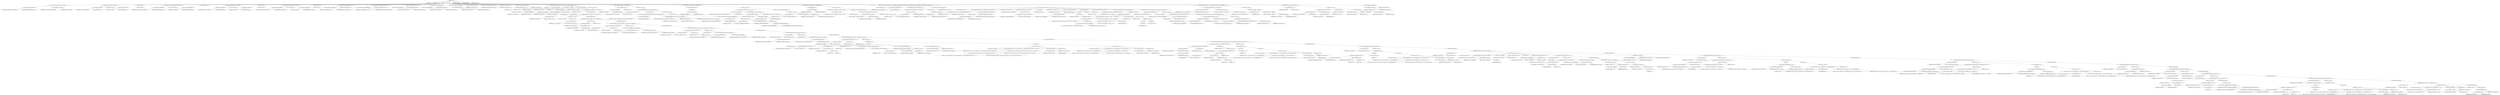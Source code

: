 digraph "&lt;init&gt;" {  
"264" [label = <(METHOD,&lt;init&gt;)<SUB>251</SUB>> ]
"10" [label = <(PARAM,this)<SUB>251</SUB>> ]
"265" [label = <(PARAM,String[] args)<SUB>251</SUB>> ]
"266" [label = <(BLOCK,&lt;empty&gt;,&lt;empty&gt;)<SUB>251</SUB>> ]
"267" [label = <(&lt;operator&gt;.assignment,int msgOutputLevel = Project.MSG_INFO)<SUB>89</SUB>> ]
"268" [label = <(&lt;operator&gt;.fieldAccess,this.msgOutputLevel)<SUB>89</SUB>> ]
"269" [label = <(IDENTIFIER,this,int msgOutputLevel = Project.MSG_INFO)<SUB>89</SUB>> ]
"270" [label = <(FIELD_IDENTIFIER,msgOutputLevel,msgOutputLevel)<SUB>89</SUB>> ]
"271" [label = <(&lt;operator&gt;.fieldAccess,Project.MSG_INFO)<SUB>89</SUB>> ]
"272" [label = <(IDENTIFIER,Project,int msgOutputLevel = Project.MSG_INFO)<SUB>89</SUB>> ]
"273" [label = <(FIELD_IDENTIFIER,MSG_INFO,MSG_INFO)<SUB>89</SUB>> ]
"274" [label = <(&lt;operator&gt;.assignment,Vector targets = new Vector(5))<SUB>101</SUB>> ]
"275" [label = <(&lt;operator&gt;.fieldAccess,this.targets)<SUB>101</SUB>> ]
"276" [label = <(IDENTIFIER,this,Vector targets = new Vector(5))<SUB>101</SUB>> ]
"277" [label = <(FIELD_IDENTIFIER,targets,targets)<SUB>101</SUB>> ]
"278" [label = <(&lt;operator&gt;.alloc,new Vector(5))<SUB>101</SUB>> ]
"279" [label = <(&lt;init&gt;,new Vector(5))<SUB>101</SUB>> ]
"280" [label = <(&lt;operator&gt;.fieldAccess,this.targets)<SUB>101</SUB>> ]
"281" [label = <(IDENTIFIER,this,new Vector(5))<SUB>101</SUB>> ]
"282" [label = <(FIELD_IDENTIFIER,targets,targets)<SUB>101</SUB>> ]
"283" [label = <(LITERAL,5,new Vector(5))<SUB>101</SUB>> ]
"284" [label = <(&lt;operator&gt;.assignment,Properties definedProps = new Properties())<SUB>104</SUB>> ]
"285" [label = <(&lt;operator&gt;.fieldAccess,this.definedProps)<SUB>104</SUB>> ]
"286" [label = <(IDENTIFIER,this,Properties definedProps = new Properties())<SUB>104</SUB>> ]
"287" [label = <(FIELD_IDENTIFIER,definedProps,definedProps)<SUB>104</SUB>> ]
"288" [label = <(&lt;operator&gt;.alloc,new Properties())<SUB>104</SUB>> ]
"289" [label = <(&lt;init&gt;,new Properties())<SUB>104</SUB>> ]
"290" [label = <(&lt;operator&gt;.fieldAccess,this.definedProps)<SUB>104</SUB>> ]
"291" [label = <(IDENTIFIER,this,new Properties())<SUB>104</SUB>> ]
"292" [label = <(FIELD_IDENTIFIER,definedProps,definedProps)<SUB>104</SUB>> ]
"293" [label = <(&lt;operator&gt;.assignment,Vector listeners = new Vector(5))<SUB>107</SUB>> ]
"294" [label = <(&lt;operator&gt;.fieldAccess,this.listeners)<SUB>107</SUB>> ]
"295" [label = <(IDENTIFIER,this,Vector listeners = new Vector(5))<SUB>107</SUB>> ]
"296" [label = <(FIELD_IDENTIFIER,listeners,listeners)<SUB>107</SUB>> ]
"297" [label = <(&lt;operator&gt;.alloc,new Vector(5))<SUB>107</SUB>> ]
"298" [label = <(&lt;init&gt;,new Vector(5))<SUB>107</SUB>> ]
"299" [label = <(&lt;operator&gt;.fieldAccess,this.listeners)<SUB>107</SUB>> ]
"300" [label = <(IDENTIFIER,this,new Vector(5))<SUB>107</SUB>> ]
"301" [label = <(FIELD_IDENTIFIER,listeners,listeners)<SUB>107</SUB>> ]
"302" [label = <(LITERAL,5,new Vector(5))<SUB>107</SUB>> ]
"303" [label = <(&lt;operator&gt;.assignment,Vector propertyFiles = new Vector(5))<SUB>110</SUB>> ]
"304" [label = <(&lt;operator&gt;.fieldAccess,this.propertyFiles)<SUB>110</SUB>> ]
"305" [label = <(IDENTIFIER,this,Vector propertyFiles = new Vector(5))<SUB>110</SUB>> ]
"306" [label = <(FIELD_IDENTIFIER,propertyFiles,propertyFiles)<SUB>110</SUB>> ]
"307" [label = <(&lt;operator&gt;.alloc,new Vector(5))<SUB>110</SUB>> ]
"308" [label = <(&lt;init&gt;,new Vector(5))<SUB>110</SUB>> ]
"309" [label = <(&lt;operator&gt;.fieldAccess,this.propertyFiles)<SUB>110</SUB>> ]
"310" [label = <(IDENTIFIER,this,new Vector(5))<SUB>110</SUB>> ]
"311" [label = <(FIELD_IDENTIFIER,propertyFiles,propertyFiles)<SUB>110</SUB>> ]
"312" [label = <(LITERAL,5,new Vector(5))<SUB>110</SUB>> ]
"313" [label = <(&lt;operator&gt;.assignment,String loggerClassname = null)<SUB>117</SUB>> ]
"314" [label = <(&lt;operator&gt;.fieldAccess,this.loggerClassname)<SUB>117</SUB>> ]
"315" [label = <(IDENTIFIER,this,String loggerClassname = null)<SUB>117</SUB>> ]
"316" [label = <(FIELD_IDENTIFIER,loggerClassname,loggerClassname)<SUB>117</SUB>> ]
"317" [label = <(LITERAL,null,String loggerClassname = null)<SUB>117</SUB>> ]
"318" [label = <(&lt;operator&gt;.assignment,String inputHandlerClassname = null)<SUB>123</SUB>> ]
"319" [label = <(&lt;operator&gt;.fieldAccess,this.inputHandlerClassname)<SUB>123</SUB>> ]
"320" [label = <(IDENTIFIER,this,String inputHandlerClassname = null)<SUB>123</SUB>> ]
"321" [label = <(FIELD_IDENTIFIER,inputHandlerClassname,inputHandlerClassname)<SUB>123</SUB>> ]
"322" [label = <(LITERAL,null,String inputHandlerClassname = null)<SUB>123</SUB>> ]
"323" [label = <(&lt;operator&gt;.assignment,boolean emacsMode = false)<SUB>128</SUB>> ]
"324" [label = <(&lt;operator&gt;.fieldAccess,this.emacsMode)<SUB>128</SUB>> ]
"325" [label = <(IDENTIFIER,this,boolean emacsMode = false)<SUB>128</SUB>> ]
"326" [label = <(FIELD_IDENTIFIER,emacsMode,emacsMode)<SUB>128</SUB>> ]
"327" [label = <(LITERAL,false,boolean emacsMode = false)<SUB>128</SUB>> ]
"328" [label = <(&lt;operator&gt;.assignment,boolean readyToRun = false)<SUB>134</SUB>> ]
"329" [label = <(&lt;operator&gt;.fieldAccess,this.readyToRun)<SUB>134</SUB>> ]
"330" [label = <(IDENTIFIER,this,boolean readyToRun = false)<SUB>134</SUB>> ]
"331" [label = <(FIELD_IDENTIFIER,readyToRun,readyToRun)<SUB>134</SUB>> ]
"332" [label = <(LITERAL,false,boolean readyToRun = false)<SUB>134</SUB>> ]
"333" [label = <(&lt;operator&gt;.assignment,boolean projectHelp = false)<SUB>140</SUB>> ]
"334" [label = <(&lt;operator&gt;.fieldAccess,this.projectHelp)<SUB>140</SUB>> ]
"335" [label = <(IDENTIFIER,this,boolean projectHelp = false)<SUB>140</SUB>> ]
"336" [label = <(FIELD_IDENTIFIER,projectHelp,projectHelp)<SUB>140</SUB>> ]
"337" [label = <(LITERAL,false,boolean projectHelp = false)<SUB>140</SUB>> ]
"338" [label = <(LOCAL,String searchForThis: java.lang.String)> ]
"339" [label = <(&lt;operator&gt;.assignment,String searchForThis = null)<SUB>253</SUB>> ]
"340" [label = <(IDENTIFIER,searchForThis,String searchForThis = null)<SUB>253</SUB>> ]
"341" [label = <(LITERAL,null,String searchForThis = null)<SUB>253</SUB>> ]
"8" [label = <(LOCAL,PrintStream logTo: java.io.PrintStream)> ]
"342" [label = <(&lt;operator&gt;.assignment,PrintStream logTo = null)<SUB>254</SUB>> ]
"343" [label = <(IDENTIFIER,logTo,PrintStream logTo = null)<SUB>254</SUB>> ]
"344" [label = <(LITERAL,null,PrintStream logTo = null)<SUB>254</SUB>> ]
"345" [label = <(CONTROL_STRUCTURE,for (int i = 0; Some(i &lt; args.length); i++),for (int i = 0; Some(i &lt; args.length); i++))<SUB>258</SUB>> ]
"346" [label = <(LOCAL,int i: int)> ]
"347" [label = <(&lt;operator&gt;.assignment,int i = 0)<SUB>258</SUB>> ]
"348" [label = <(IDENTIFIER,i,int i = 0)<SUB>258</SUB>> ]
"349" [label = <(LITERAL,0,int i = 0)<SUB>258</SUB>> ]
"350" [label = <(&lt;operator&gt;.lessThan,i &lt; args.length)<SUB>258</SUB>> ]
"351" [label = <(IDENTIFIER,i,i &lt; args.length)<SUB>258</SUB>> ]
"352" [label = <(&lt;operator&gt;.fieldAccess,args.length)<SUB>258</SUB>> ]
"353" [label = <(IDENTIFIER,args,i &lt; args.length)<SUB>258</SUB>> ]
"354" [label = <(FIELD_IDENTIFIER,length,length)<SUB>258</SUB>> ]
"355" [label = <(&lt;operator&gt;.postIncrement,i++)<SUB>258</SUB>> ]
"356" [label = <(IDENTIFIER,i,i++)<SUB>258</SUB>> ]
"357" [label = <(BLOCK,&lt;empty&gt;,&lt;empty&gt;)<SUB>258</SUB>> ]
"358" [label = <(LOCAL,String arg: java.lang.String)> ]
"359" [label = <(&lt;operator&gt;.assignment,String arg = args[i])<SUB>259</SUB>> ]
"360" [label = <(IDENTIFIER,arg,String arg = args[i])<SUB>259</SUB>> ]
"361" [label = <(&lt;operator&gt;.indexAccess,args[i])<SUB>259</SUB>> ]
"362" [label = <(IDENTIFIER,args,String arg = args[i])<SUB>259</SUB>> ]
"363" [label = <(IDENTIFIER,i,String arg = args[i])<SUB>259</SUB>> ]
"364" [label = <(CONTROL_STRUCTURE,if (arg.equals(&quot;-help&quot;)),if (arg.equals(&quot;-help&quot;)))<SUB>261</SUB>> ]
"365" [label = <(equals,arg.equals(&quot;-help&quot;))<SUB>261</SUB>> ]
"366" [label = <(IDENTIFIER,arg,arg.equals(&quot;-help&quot;))<SUB>261</SUB>> ]
"367" [label = <(LITERAL,&quot;-help&quot;,arg.equals(&quot;-help&quot;))<SUB>261</SUB>> ]
"368" [label = <(BLOCK,&lt;empty&gt;,&lt;empty&gt;)<SUB>261</SUB>> ]
"369" [label = <(printUsage,printUsage())<SUB>262</SUB>> ]
"370" [label = <(RETURN,return;,return;)<SUB>263</SUB>> ]
"371" [label = <(CONTROL_STRUCTURE,else,else)<SUB>264</SUB>> ]
"372" [label = <(CONTROL_STRUCTURE,if (arg.equals(&quot;-version&quot;)),if (arg.equals(&quot;-version&quot;)))<SUB>264</SUB>> ]
"373" [label = <(equals,arg.equals(&quot;-version&quot;))<SUB>264</SUB>> ]
"374" [label = <(IDENTIFIER,arg,arg.equals(&quot;-version&quot;))<SUB>264</SUB>> ]
"375" [label = <(LITERAL,&quot;-version&quot;,arg.equals(&quot;-version&quot;))<SUB>264</SUB>> ]
"376" [label = <(BLOCK,&lt;empty&gt;,&lt;empty&gt;)<SUB>264</SUB>> ]
"377" [label = <(printVersion,printVersion())<SUB>265</SUB>> ]
"378" [label = <(RETURN,return;,return;)<SUB>266</SUB>> ]
"379" [label = <(CONTROL_STRUCTURE,else,else)<SUB>267</SUB>> ]
"380" [label = <(CONTROL_STRUCTURE,if (arg.equals(&quot;-diagnostics&quot;)),if (arg.equals(&quot;-diagnostics&quot;)))<SUB>267</SUB>> ]
"381" [label = <(equals,arg.equals(&quot;-diagnostics&quot;))<SUB>267</SUB>> ]
"382" [label = <(IDENTIFIER,arg,arg.equals(&quot;-diagnostics&quot;))<SUB>267</SUB>> ]
"383" [label = <(LITERAL,&quot;-diagnostics&quot;,arg.equals(&quot;-diagnostics&quot;))<SUB>267</SUB>> ]
"384" [label = <(BLOCK,&lt;empty&gt;,&lt;empty&gt;)<SUB>267</SUB>> ]
"385" [label = <(doReport,doReport(System.out))<SUB>268</SUB>> ]
"386" [label = <(IDENTIFIER,Diagnostics,doReport(System.out))<SUB>268</SUB>> ]
"387" [label = <(&lt;operator&gt;.fieldAccess,System.out)<SUB>268</SUB>> ]
"388" [label = <(IDENTIFIER,System,doReport(System.out))<SUB>268</SUB>> ]
"389" [label = <(FIELD_IDENTIFIER,out,out)<SUB>268</SUB>> ]
"390" [label = <(RETURN,return;,return;)<SUB>269</SUB>> ]
"391" [label = <(CONTROL_STRUCTURE,else,else)<SUB>270</SUB>> ]
"392" [label = <(CONTROL_STRUCTURE,if (arg.equals(&quot;-quiet&quot;) || arg.equals(&quot;-q&quot;)),if (arg.equals(&quot;-quiet&quot;) || arg.equals(&quot;-q&quot;)))<SUB>270</SUB>> ]
"393" [label = <(&lt;operator&gt;.logicalOr,arg.equals(&quot;-quiet&quot;) || arg.equals(&quot;-q&quot;))<SUB>270</SUB>> ]
"394" [label = <(equals,arg.equals(&quot;-quiet&quot;))<SUB>270</SUB>> ]
"395" [label = <(IDENTIFIER,arg,arg.equals(&quot;-quiet&quot;))<SUB>270</SUB>> ]
"396" [label = <(LITERAL,&quot;-quiet&quot;,arg.equals(&quot;-quiet&quot;))<SUB>270</SUB>> ]
"397" [label = <(equals,arg.equals(&quot;-q&quot;))<SUB>270</SUB>> ]
"398" [label = <(IDENTIFIER,arg,arg.equals(&quot;-q&quot;))<SUB>270</SUB>> ]
"399" [label = <(LITERAL,&quot;-q&quot;,arg.equals(&quot;-q&quot;))<SUB>270</SUB>> ]
"400" [label = <(BLOCK,&lt;empty&gt;,&lt;empty&gt;)<SUB>270</SUB>> ]
"401" [label = <(&lt;operator&gt;.assignment,this.msgOutputLevel = Project.MSG_WARN)<SUB>271</SUB>> ]
"402" [label = <(&lt;operator&gt;.fieldAccess,this.msgOutputLevel)<SUB>271</SUB>> ]
"403" [label = <(IDENTIFIER,this,this.msgOutputLevel = Project.MSG_WARN)<SUB>271</SUB>> ]
"404" [label = <(FIELD_IDENTIFIER,msgOutputLevel,msgOutputLevel)<SUB>271</SUB>> ]
"405" [label = <(&lt;operator&gt;.fieldAccess,Project.MSG_WARN)<SUB>271</SUB>> ]
"406" [label = <(IDENTIFIER,Project,this.msgOutputLevel = Project.MSG_WARN)<SUB>271</SUB>> ]
"407" [label = <(FIELD_IDENTIFIER,MSG_WARN,MSG_WARN)<SUB>271</SUB>> ]
"408" [label = <(CONTROL_STRUCTURE,else,else)<SUB>272</SUB>> ]
"409" [label = <(CONTROL_STRUCTURE,if (arg.equals(&quot;-verbose&quot;) || arg.equals(&quot;-v&quot;)),if (arg.equals(&quot;-verbose&quot;) || arg.equals(&quot;-v&quot;)))<SUB>272</SUB>> ]
"410" [label = <(&lt;operator&gt;.logicalOr,arg.equals(&quot;-verbose&quot;) || arg.equals(&quot;-v&quot;))<SUB>272</SUB>> ]
"411" [label = <(equals,arg.equals(&quot;-verbose&quot;))<SUB>272</SUB>> ]
"412" [label = <(IDENTIFIER,arg,arg.equals(&quot;-verbose&quot;))<SUB>272</SUB>> ]
"413" [label = <(LITERAL,&quot;-verbose&quot;,arg.equals(&quot;-verbose&quot;))<SUB>272</SUB>> ]
"414" [label = <(equals,arg.equals(&quot;-v&quot;))<SUB>272</SUB>> ]
"415" [label = <(IDENTIFIER,arg,arg.equals(&quot;-v&quot;))<SUB>272</SUB>> ]
"416" [label = <(LITERAL,&quot;-v&quot;,arg.equals(&quot;-v&quot;))<SUB>272</SUB>> ]
"417" [label = <(BLOCK,&lt;empty&gt;,&lt;empty&gt;)<SUB>272</SUB>> ]
"418" [label = <(printVersion,printVersion())<SUB>273</SUB>> ]
"419" [label = <(&lt;operator&gt;.assignment,this.msgOutputLevel = Project.MSG_VERBOSE)<SUB>274</SUB>> ]
"420" [label = <(&lt;operator&gt;.fieldAccess,this.msgOutputLevel)<SUB>274</SUB>> ]
"421" [label = <(IDENTIFIER,this,this.msgOutputLevel = Project.MSG_VERBOSE)<SUB>274</SUB>> ]
"422" [label = <(FIELD_IDENTIFIER,msgOutputLevel,msgOutputLevel)<SUB>274</SUB>> ]
"423" [label = <(&lt;operator&gt;.fieldAccess,Project.MSG_VERBOSE)<SUB>274</SUB>> ]
"424" [label = <(IDENTIFIER,Project,this.msgOutputLevel = Project.MSG_VERBOSE)<SUB>274</SUB>> ]
"425" [label = <(FIELD_IDENTIFIER,MSG_VERBOSE,MSG_VERBOSE)<SUB>274</SUB>> ]
"426" [label = <(CONTROL_STRUCTURE,else,else)<SUB>275</SUB>> ]
"427" [label = <(CONTROL_STRUCTURE,if (arg.equals(&quot;-debug&quot;)),if (arg.equals(&quot;-debug&quot;)))<SUB>275</SUB>> ]
"428" [label = <(equals,arg.equals(&quot;-debug&quot;))<SUB>275</SUB>> ]
"429" [label = <(IDENTIFIER,arg,arg.equals(&quot;-debug&quot;))<SUB>275</SUB>> ]
"430" [label = <(LITERAL,&quot;-debug&quot;,arg.equals(&quot;-debug&quot;))<SUB>275</SUB>> ]
"431" [label = <(BLOCK,&lt;empty&gt;,&lt;empty&gt;)<SUB>275</SUB>> ]
"432" [label = <(printVersion,printVersion())<SUB>276</SUB>> ]
"433" [label = <(&lt;operator&gt;.assignment,this.msgOutputLevel = Project.MSG_DEBUG)<SUB>277</SUB>> ]
"434" [label = <(&lt;operator&gt;.fieldAccess,this.msgOutputLevel)<SUB>277</SUB>> ]
"435" [label = <(IDENTIFIER,this,this.msgOutputLevel = Project.MSG_DEBUG)<SUB>277</SUB>> ]
"436" [label = <(FIELD_IDENTIFIER,msgOutputLevel,msgOutputLevel)<SUB>277</SUB>> ]
"437" [label = <(&lt;operator&gt;.fieldAccess,Project.MSG_DEBUG)<SUB>277</SUB>> ]
"438" [label = <(IDENTIFIER,Project,this.msgOutputLevel = Project.MSG_DEBUG)<SUB>277</SUB>> ]
"439" [label = <(FIELD_IDENTIFIER,MSG_DEBUG,MSG_DEBUG)<SUB>277</SUB>> ]
"440" [label = <(CONTROL_STRUCTURE,else,else)<SUB>278</SUB>> ]
"441" [label = <(CONTROL_STRUCTURE,if (arg.equals(&quot;-logfile&quot;) || arg.equals(&quot;-l&quot;)),if (arg.equals(&quot;-logfile&quot;) || arg.equals(&quot;-l&quot;)))<SUB>278</SUB>> ]
"442" [label = <(&lt;operator&gt;.logicalOr,arg.equals(&quot;-logfile&quot;) || arg.equals(&quot;-l&quot;))<SUB>278</SUB>> ]
"443" [label = <(equals,arg.equals(&quot;-logfile&quot;))<SUB>278</SUB>> ]
"444" [label = <(IDENTIFIER,arg,arg.equals(&quot;-logfile&quot;))<SUB>278</SUB>> ]
"445" [label = <(LITERAL,&quot;-logfile&quot;,arg.equals(&quot;-logfile&quot;))<SUB>278</SUB>> ]
"446" [label = <(equals,arg.equals(&quot;-l&quot;))<SUB>278</SUB>> ]
"447" [label = <(IDENTIFIER,arg,arg.equals(&quot;-l&quot;))<SUB>278</SUB>> ]
"448" [label = <(LITERAL,&quot;-l&quot;,arg.equals(&quot;-l&quot;))<SUB>278</SUB>> ]
"449" [label = <(BLOCK,&lt;empty&gt;,&lt;empty&gt;)<SUB>278</SUB>> ]
"450" [label = <(CONTROL_STRUCTURE,try,try)<SUB>279</SUB>> ]
"451" [label = <(BLOCK,try,try)<SUB>279</SUB>> ]
"6" [label = <(LOCAL,File logFile: java.io.File)> ]
"452" [label = <(&lt;operator&gt;.assignment,File logFile = new File(args[i + 1]))<SUB>280</SUB>> ]
"453" [label = <(IDENTIFIER,logFile,File logFile = new File(args[i + 1]))<SUB>280</SUB>> ]
"454" [label = <(&lt;operator&gt;.alloc,new File(args[i + 1]))<SUB>280</SUB>> ]
"455" [label = <(&lt;init&gt;,new File(args[i + 1]))<SUB>280</SUB>> ]
"5" [label = <(IDENTIFIER,logFile,new File(args[i + 1]))<SUB>280</SUB>> ]
"456" [label = <(&lt;operator&gt;.indexAccess,args[i + 1])<SUB>280</SUB>> ]
"457" [label = <(IDENTIFIER,args,new File(args[i + 1]))<SUB>280</SUB>> ]
"458" [label = <(&lt;operator&gt;.addition,i + 1)<SUB>280</SUB>> ]
"459" [label = <(IDENTIFIER,i,i + 1)<SUB>280</SUB>> ]
"460" [label = <(LITERAL,1,i + 1)<SUB>280</SUB>> ]
"461" [label = <(&lt;operator&gt;.postIncrement,i++)<SUB>281</SUB>> ]
"462" [label = <(IDENTIFIER,i,i++)<SUB>281</SUB>> ]
"463" [label = <(&lt;operator&gt;.assignment,logTo = new PrintStream(new FileOutputStream(logFile)))<SUB>282</SUB>> ]
"464" [label = <(IDENTIFIER,logTo,logTo = new PrintStream(new FileOutputStream(logFile)))<SUB>282</SUB>> ]
"465" [label = <(&lt;operator&gt;.alloc,new PrintStream(new FileOutputStream(logFile)))<SUB>282</SUB>> ]
"466" [label = <(&lt;init&gt;,new PrintStream(new FileOutputStream(logFile)))<SUB>282</SUB>> ]
"7" [label = <(IDENTIFIER,logTo,new PrintStream(new FileOutputStream(logFile)))<SUB>282</SUB>> ]
"467" [label = <(BLOCK,&lt;empty&gt;,&lt;empty&gt;)<SUB>282</SUB>> ]
"468" [label = <(&lt;operator&gt;.assignment,&lt;empty&gt;)> ]
"469" [label = <(IDENTIFIER,$obj6,&lt;empty&gt;)> ]
"470" [label = <(&lt;operator&gt;.alloc,new FileOutputStream(logFile))<SUB>282</SUB>> ]
"471" [label = <(&lt;init&gt;,new FileOutputStream(logFile))<SUB>282</SUB>> ]
"472" [label = <(IDENTIFIER,$obj6,new FileOutputStream(logFile))> ]
"473" [label = <(IDENTIFIER,logFile,new FileOutputStream(logFile))<SUB>282</SUB>> ]
"474" [label = <(IDENTIFIER,$obj6,&lt;empty&gt;)> ]
"475" [label = <(&lt;operator&gt;.assignment,Main.isLogFileUsed = true)<SUB>283</SUB>> ]
"476" [label = <(&lt;operator&gt;.fieldAccess,Main.isLogFileUsed)<SUB>283</SUB>> ]
"477" [label = <(IDENTIFIER,Main,Main.isLogFileUsed = true)<SUB>283</SUB>> ]
"478" [label = <(FIELD_IDENTIFIER,isLogFileUsed,isLogFileUsed)<SUB>283</SUB>> ]
"479" [label = <(LITERAL,true,Main.isLogFileUsed = true)<SUB>283</SUB>> ]
"480" [label = <(BLOCK,catch,catch)> ]
"481" [label = <(BLOCK,&lt;empty&gt;,&lt;empty&gt;)<SUB>284</SUB>> ]
"482" [label = <(LOCAL,String msg: java.lang.String)> ]
"483" [label = <(&lt;operator&gt;.assignment,String msg = &quot;Cannot write on the specified log file. &quot; + &quot;Make sure the path exists and you have write &quot; + &quot;permissions.&quot;)<SUB>285</SUB>> ]
"484" [label = <(IDENTIFIER,msg,String msg = &quot;Cannot write on the specified log file. &quot; + &quot;Make sure the path exists and you have write &quot; + &quot;permissions.&quot;)<SUB>285</SUB>> ]
"485" [label = <(&lt;operator&gt;.addition,&quot;Cannot write on the specified log file. &quot; + &quot;Make sure the path exists and you have write &quot; + &quot;permissions.&quot;)<SUB>285</SUB>> ]
"486" [label = <(&lt;operator&gt;.addition,&quot;Cannot write on the specified log file. &quot; + &quot;Make sure the path exists and you have write &quot;)<SUB>285</SUB>> ]
"487" [label = <(LITERAL,&quot;Cannot write on the specified log file. &quot;,&quot;Cannot write on the specified log file. &quot; + &quot;Make sure the path exists and you have write &quot;)<SUB>285</SUB>> ]
"488" [label = <(LITERAL,&quot;Make sure the path exists and you have write &quot;,&quot;Cannot write on the specified log file. &quot; + &quot;Make sure the path exists and you have write &quot;)<SUB>286</SUB>> ]
"489" [label = <(LITERAL,&quot;permissions.&quot;,&quot;Cannot write on the specified log file. &quot; + &quot;Make sure the path exists and you have write &quot; + &quot;permissions.&quot;)<SUB>287</SUB>> ]
"490" [label = <(println,System.out.println(msg))<SUB>288</SUB>> ]
"491" [label = <(&lt;operator&gt;.fieldAccess,System.out)<SUB>288</SUB>> ]
"492" [label = <(IDENTIFIER,System,System.out.println(msg))<SUB>288</SUB>> ]
"493" [label = <(FIELD_IDENTIFIER,out,out)<SUB>288</SUB>> ]
"494" [label = <(IDENTIFIER,msg,System.out.println(msg))<SUB>288</SUB>> ]
"495" [label = <(RETURN,return;,return;)<SUB>289</SUB>> ]
"496" [label = <(BLOCK,&lt;empty&gt;,&lt;empty&gt;)<SUB>290</SUB>> ]
"497" [label = <(LOCAL,String msg: java.lang.String)> ]
"498" [label = <(&lt;operator&gt;.assignment,String msg = &quot;You must specify a log file when &quot; + &quot;using the -log argument&quot;)<SUB>291</SUB>> ]
"499" [label = <(IDENTIFIER,msg,String msg = &quot;You must specify a log file when &quot; + &quot;using the -log argument&quot;)<SUB>291</SUB>> ]
"500" [label = <(&lt;operator&gt;.addition,&quot;You must specify a log file when &quot; + &quot;using the -log argument&quot;)<SUB>291</SUB>> ]
"501" [label = <(LITERAL,&quot;You must specify a log file when &quot;,&quot;You must specify a log file when &quot; + &quot;using the -log argument&quot;)<SUB>291</SUB>> ]
"502" [label = <(LITERAL,&quot;using the -log argument&quot;,&quot;You must specify a log file when &quot; + &quot;using the -log argument&quot;)<SUB>292</SUB>> ]
"503" [label = <(println,System.out.println(msg))<SUB>293</SUB>> ]
"504" [label = <(&lt;operator&gt;.fieldAccess,System.out)<SUB>293</SUB>> ]
"505" [label = <(IDENTIFIER,System,System.out.println(msg))<SUB>293</SUB>> ]
"506" [label = <(FIELD_IDENTIFIER,out,out)<SUB>293</SUB>> ]
"507" [label = <(IDENTIFIER,msg,System.out.println(msg))<SUB>293</SUB>> ]
"508" [label = <(RETURN,return;,return;)<SUB>294</SUB>> ]
"509" [label = <(CONTROL_STRUCTURE,else,else)<SUB>296</SUB>> ]
"510" [label = <(CONTROL_STRUCTURE,if (arg.equals(&quot;-buildfile&quot;) || arg.equals(&quot;-file&quot;) || arg.equals(&quot;-f&quot;)),if (arg.equals(&quot;-buildfile&quot;) || arg.equals(&quot;-file&quot;) || arg.equals(&quot;-f&quot;)))<SUB>296</SUB>> ]
"511" [label = <(&lt;operator&gt;.logicalOr,arg.equals(&quot;-buildfile&quot;) || arg.equals(&quot;-file&quot;) || arg.equals(&quot;-f&quot;))<SUB>296</SUB>> ]
"512" [label = <(&lt;operator&gt;.logicalOr,arg.equals(&quot;-buildfile&quot;) || arg.equals(&quot;-file&quot;))<SUB>296</SUB>> ]
"513" [label = <(equals,arg.equals(&quot;-buildfile&quot;))<SUB>296</SUB>> ]
"514" [label = <(IDENTIFIER,arg,arg.equals(&quot;-buildfile&quot;))<SUB>296</SUB>> ]
"515" [label = <(LITERAL,&quot;-buildfile&quot;,arg.equals(&quot;-buildfile&quot;))<SUB>296</SUB>> ]
"516" [label = <(equals,arg.equals(&quot;-file&quot;))<SUB>296</SUB>> ]
"517" [label = <(IDENTIFIER,arg,arg.equals(&quot;-file&quot;))<SUB>296</SUB>> ]
"518" [label = <(LITERAL,&quot;-file&quot;,arg.equals(&quot;-file&quot;))<SUB>296</SUB>> ]
"519" [label = <(equals,arg.equals(&quot;-f&quot;))<SUB>297</SUB>> ]
"520" [label = <(IDENTIFIER,arg,arg.equals(&quot;-f&quot;))<SUB>297</SUB>> ]
"521" [label = <(LITERAL,&quot;-f&quot;,arg.equals(&quot;-f&quot;))<SUB>297</SUB>> ]
"522" [label = <(BLOCK,&lt;empty&gt;,&lt;empty&gt;)<SUB>297</SUB>> ]
"523" [label = <(CONTROL_STRUCTURE,try,try)<SUB>298</SUB>> ]
"524" [label = <(BLOCK,try,try)<SUB>298</SUB>> ]
"525" [label = <(&lt;operator&gt;.assignment,this.buildFile = new File(args[i + 1]))<SUB>299</SUB>> ]
"526" [label = <(&lt;operator&gt;.fieldAccess,this.buildFile)<SUB>299</SUB>> ]
"527" [label = <(IDENTIFIER,this,this.buildFile = new File(args[i + 1]))<SUB>299</SUB>> ]
"528" [label = <(FIELD_IDENTIFIER,buildFile,buildFile)<SUB>299</SUB>> ]
"529" [label = <(BLOCK,&lt;empty&gt;,&lt;empty&gt;)<SUB>299</SUB>> ]
"530" [label = <(&lt;operator&gt;.assignment,&lt;empty&gt;)> ]
"531" [label = <(IDENTIFIER,$obj8,&lt;empty&gt;)> ]
"532" [label = <(&lt;operator&gt;.alloc,new File(args[i + 1]))<SUB>299</SUB>> ]
"533" [label = <(&lt;init&gt;,new File(args[i + 1]))<SUB>299</SUB>> ]
"534" [label = <(IDENTIFIER,$obj8,new File(args[i + 1]))> ]
"535" [label = <(&lt;operator&gt;.indexAccess,args[i + 1])<SUB>299</SUB>> ]
"536" [label = <(IDENTIFIER,args,new File(args[i + 1]))<SUB>299</SUB>> ]
"537" [label = <(&lt;operator&gt;.addition,i + 1)<SUB>299</SUB>> ]
"538" [label = <(IDENTIFIER,i,i + 1)<SUB>299</SUB>> ]
"539" [label = <(LITERAL,1,i + 1)<SUB>299</SUB>> ]
"540" [label = <(IDENTIFIER,$obj8,&lt;empty&gt;)> ]
"541" [label = <(&lt;operator&gt;.postIncrement,i++)<SUB>300</SUB>> ]
"542" [label = <(IDENTIFIER,i,i++)<SUB>300</SUB>> ]
"543" [label = <(BLOCK,catch,catch)> ]
"544" [label = <(BLOCK,&lt;empty&gt;,&lt;empty&gt;)<SUB>301</SUB>> ]
"545" [label = <(LOCAL,String msg: java.lang.String)> ]
"546" [label = <(&lt;operator&gt;.assignment,String msg = &quot;You must specify a buildfile when &quot; + &quot;using the -buildfile argument&quot;)<SUB>302</SUB>> ]
"547" [label = <(IDENTIFIER,msg,String msg = &quot;You must specify a buildfile when &quot; + &quot;using the -buildfile argument&quot;)<SUB>302</SUB>> ]
"548" [label = <(&lt;operator&gt;.addition,&quot;You must specify a buildfile when &quot; + &quot;using the -buildfile argument&quot;)<SUB>302</SUB>> ]
"549" [label = <(LITERAL,&quot;You must specify a buildfile when &quot;,&quot;You must specify a buildfile when &quot; + &quot;using the -buildfile argument&quot;)<SUB>302</SUB>> ]
"550" [label = <(LITERAL,&quot;using the -buildfile argument&quot;,&quot;You must specify a buildfile when &quot; + &quot;using the -buildfile argument&quot;)<SUB>303</SUB>> ]
"551" [label = <(println,System.out.println(msg))<SUB>304</SUB>> ]
"552" [label = <(&lt;operator&gt;.fieldAccess,System.out)<SUB>304</SUB>> ]
"553" [label = <(IDENTIFIER,System,System.out.println(msg))<SUB>304</SUB>> ]
"554" [label = <(FIELD_IDENTIFIER,out,out)<SUB>304</SUB>> ]
"555" [label = <(IDENTIFIER,msg,System.out.println(msg))<SUB>304</SUB>> ]
"556" [label = <(RETURN,return;,return;)<SUB>305</SUB>> ]
"557" [label = <(CONTROL_STRUCTURE,else,else)<SUB>307</SUB>> ]
"558" [label = <(CONTROL_STRUCTURE,if (arg.equals(&quot;-listener&quot;)),if (arg.equals(&quot;-listener&quot;)))<SUB>307</SUB>> ]
"559" [label = <(equals,arg.equals(&quot;-listener&quot;))<SUB>307</SUB>> ]
"560" [label = <(IDENTIFIER,arg,arg.equals(&quot;-listener&quot;))<SUB>307</SUB>> ]
"561" [label = <(LITERAL,&quot;-listener&quot;,arg.equals(&quot;-listener&quot;))<SUB>307</SUB>> ]
"562" [label = <(BLOCK,&lt;empty&gt;,&lt;empty&gt;)<SUB>307</SUB>> ]
"563" [label = <(CONTROL_STRUCTURE,try,try)<SUB>308</SUB>> ]
"564" [label = <(BLOCK,try,try)<SUB>308</SUB>> ]
"565" [label = <(addElement,listeners.addElement(args[i + 1]))<SUB>309</SUB>> ]
"566" [label = <(&lt;operator&gt;.fieldAccess,this.listeners)<SUB>309</SUB>> ]
"567" [label = <(IDENTIFIER,this,listeners.addElement(args[i + 1]))<SUB>309</SUB>> ]
"568" [label = <(FIELD_IDENTIFIER,listeners,listeners)<SUB>309</SUB>> ]
"569" [label = <(&lt;operator&gt;.indexAccess,args[i + 1])<SUB>309</SUB>> ]
"570" [label = <(IDENTIFIER,args,listeners.addElement(args[i + 1]))<SUB>309</SUB>> ]
"571" [label = <(&lt;operator&gt;.addition,i + 1)<SUB>309</SUB>> ]
"572" [label = <(IDENTIFIER,i,i + 1)<SUB>309</SUB>> ]
"573" [label = <(LITERAL,1,i + 1)<SUB>309</SUB>> ]
"574" [label = <(&lt;operator&gt;.postIncrement,i++)<SUB>310</SUB>> ]
"575" [label = <(IDENTIFIER,i,i++)<SUB>310</SUB>> ]
"576" [label = <(BLOCK,catch,catch)> ]
"577" [label = <(BLOCK,&lt;empty&gt;,&lt;empty&gt;)<SUB>311</SUB>> ]
"578" [label = <(LOCAL,String msg: java.lang.String)> ]
"579" [label = <(&lt;operator&gt;.assignment,String msg = &quot;You must specify a classname when &quot; + &quot;using the -listener argument&quot;)<SUB>312</SUB>> ]
"580" [label = <(IDENTIFIER,msg,String msg = &quot;You must specify a classname when &quot; + &quot;using the -listener argument&quot;)<SUB>312</SUB>> ]
"581" [label = <(&lt;operator&gt;.addition,&quot;You must specify a classname when &quot; + &quot;using the -listener argument&quot;)<SUB>312</SUB>> ]
"582" [label = <(LITERAL,&quot;You must specify a classname when &quot;,&quot;You must specify a classname when &quot; + &quot;using the -listener argument&quot;)<SUB>312</SUB>> ]
"583" [label = <(LITERAL,&quot;using the -listener argument&quot;,&quot;You must specify a classname when &quot; + &quot;using the -listener argument&quot;)<SUB>313</SUB>> ]
"584" [label = <(println,System.out.println(msg))<SUB>314</SUB>> ]
"585" [label = <(&lt;operator&gt;.fieldAccess,System.out)<SUB>314</SUB>> ]
"586" [label = <(IDENTIFIER,System,System.out.println(msg))<SUB>314</SUB>> ]
"587" [label = <(FIELD_IDENTIFIER,out,out)<SUB>314</SUB>> ]
"588" [label = <(IDENTIFIER,msg,System.out.println(msg))<SUB>314</SUB>> ]
"589" [label = <(RETURN,return;,return;)<SUB>315</SUB>> ]
"590" [label = <(CONTROL_STRUCTURE,else,else)<SUB>317</SUB>> ]
"591" [label = <(CONTROL_STRUCTURE,if (arg.startsWith(&quot;-D&quot;)),if (arg.startsWith(&quot;-D&quot;)))<SUB>317</SUB>> ]
"592" [label = <(startsWith,arg.startsWith(&quot;-D&quot;))<SUB>317</SUB>> ]
"593" [label = <(IDENTIFIER,arg,arg.startsWith(&quot;-D&quot;))<SUB>317</SUB>> ]
"594" [label = <(LITERAL,&quot;-D&quot;,arg.startsWith(&quot;-D&quot;))<SUB>317</SUB>> ]
"595" [label = <(BLOCK,&lt;empty&gt;,&lt;empty&gt;)<SUB>317</SUB>> ]
"596" [label = <(LOCAL,String name: java.lang.String)> ]
"597" [label = <(&lt;operator&gt;.assignment,String name = arg.substring(2, arg.length()))<SUB>330</SUB>> ]
"598" [label = <(IDENTIFIER,name,String name = arg.substring(2, arg.length()))<SUB>330</SUB>> ]
"599" [label = <(substring,arg.substring(2, arg.length()))<SUB>330</SUB>> ]
"600" [label = <(IDENTIFIER,arg,arg.substring(2, arg.length()))<SUB>330</SUB>> ]
"601" [label = <(LITERAL,2,arg.substring(2, arg.length()))<SUB>330</SUB>> ]
"602" [label = <(length,arg.length())<SUB>330</SUB>> ]
"603" [label = <(IDENTIFIER,arg,arg.length())<SUB>330</SUB>> ]
"604" [label = <(LOCAL,String value: java.lang.String)> ]
"605" [label = <(&lt;operator&gt;.assignment,String value = null)<SUB>331</SUB>> ]
"606" [label = <(IDENTIFIER,value,String value = null)<SUB>331</SUB>> ]
"607" [label = <(LITERAL,null,String value = null)<SUB>331</SUB>> ]
"608" [label = <(LOCAL,int posEq: int)> ]
"609" [label = <(&lt;operator&gt;.assignment,int posEq = name.indexOf(&quot;=&quot;))<SUB>332</SUB>> ]
"610" [label = <(IDENTIFIER,posEq,int posEq = name.indexOf(&quot;=&quot;))<SUB>332</SUB>> ]
"611" [label = <(indexOf,name.indexOf(&quot;=&quot;))<SUB>332</SUB>> ]
"612" [label = <(IDENTIFIER,name,name.indexOf(&quot;=&quot;))<SUB>332</SUB>> ]
"613" [label = <(LITERAL,&quot;=&quot;,name.indexOf(&quot;=&quot;))<SUB>332</SUB>> ]
"614" [label = <(CONTROL_STRUCTURE,if (posEq &gt; 0),if (posEq &gt; 0))<SUB>333</SUB>> ]
"615" [label = <(&lt;operator&gt;.greaterThan,posEq &gt; 0)<SUB>333</SUB>> ]
"616" [label = <(IDENTIFIER,posEq,posEq &gt; 0)<SUB>333</SUB>> ]
"617" [label = <(LITERAL,0,posEq &gt; 0)<SUB>333</SUB>> ]
"618" [label = <(BLOCK,&lt;empty&gt;,&lt;empty&gt;)<SUB>333</SUB>> ]
"619" [label = <(&lt;operator&gt;.assignment,value = name.substring(posEq + 1))<SUB>334</SUB>> ]
"620" [label = <(IDENTIFIER,value,value = name.substring(posEq + 1))<SUB>334</SUB>> ]
"621" [label = <(substring,name.substring(posEq + 1))<SUB>334</SUB>> ]
"622" [label = <(IDENTIFIER,name,name.substring(posEq + 1))<SUB>334</SUB>> ]
"623" [label = <(&lt;operator&gt;.addition,posEq + 1)<SUB>334</SUB>> ]
"624" [label = <(IDENTIFIER,posEq,posEq + 1)<SUB>334</SUB>> ]
"625" [label = <(LITERAL,1,posEq + 1)<SUB>334</SUB>> ]
"626" [label = <(&lt;operator&gt;.assignment,name = name.substring(0, posEq))<SUB>335</SUB>> ]
"627" [label = <(IDENTIFIER,name,name = name.substring(0, posEq))<SUB>335</SUB>> ]
"628" [label = <(substring,name.substring(0, posEq))<SUB>335</SUB>> ]
"629" [label = <(IDENTIFIER,name,name.substring(0, posEq))<SUB>335</SUB>> ]
"630" [label = <(LITERAL,0,name.substring(0, posEq))<SUB>335</SUB>> ]
"631" [label = <(IDENTIFIER,posEq,name.substring(0, posEq))<SUB>335</SUB>> ]
"632" [label = <(CONTROL_STRUCTURE,else,else)<SUB>336</SUB>> ]
"633" [label = <(CONTROL_STRUCTURE,if (i &lt; args.length - 1),if (i &lt; args.length - 1))<SUB>336</SUB>> ]
"634" [label = <(&lt;operator&gt;.lessThan,i &lt; args.length - 1)<SUB>336</SUB>> ]
"635" [label = <(IDENTIFIER,i,i &lt; args.length - 1)<SUB>336</SUB>> ]
"636" [label = <(&lt;operator&gt;.subtraction,args.length - 1)<SUB>336</SUB>> ]
"637" [label = <(&lt;operator&gt;.fieldAccess,args.length)<SUB>336</SUB>> ]
"638" [label = <(IDENTIFIER,args,args.length - 1)<SUB>336</SUB>> ]
"639" [label = <(FIELD_IDENTIFIER,length,length)<SUB>336</SUB>> ]
"640" [label = <(LITERAL,1,args.length - 1)<SUB>336</SUB>> ]
"641" [label = <(BLOCK,&lt;empty&gt;,&lt;empty&gt;)<SUB>336</SUB>> ]
"642" [label = <(&lt;operator&gt;.assignment,value = args[++i])<SUB>337</SUB>> ]
"643" [label = <(IDENTIFIER,value,value = args[++i])<SUB>337</SUB>> ]
"644" [label = <(&lt;operator&gt;.indexAccess,args[++i])<SUB>337</SUB>> ]
"645" [label = <(IDENTIFIER,args,value = args[++i])<SUB>337</SUB>> ]
"646" [label = <(&lt;operator&gt;.preIncrement,++i)<SUB>337</SUB>> ]
"647" [label = <(IDENTIFIER,i,++i)<SUB>337</SUB>> ]
"648" [label = <(put,definedProps.put(name, value))<SUB>340</SUB>> ]
"649" [label = <(&lt;operator&gt;.fieldAccess,this.definedProps)<SUB>340</SUB>> ]
"650" [label = <(IDENTIFIER,this,definedProps.put(name, value))<SUB>340</SUB>> ]
"651" [label = <(FIELD_IDENTIFIER,definedProps,definedProps)<SUB>340</SUB>> ]
"652" [label = <(IDENTIFIER,name,definedProps.put(name, value))<SUB>340</SUB>> ]
"653" [label = <(IDENTIFIER,value,definedProps.put(name, value))<SUB>340</SUB>> ]
"654" [label = <(CONTROL_STRUCTURE,else,else)<SUB>341</SUB>> ]
"655" [label = <(CONTROL_STRUCTURE,if (arg.equals(&quot;-logger&quot;)),if (arg.equals(&quot;-logger&quot;)))<SUB>341</SUB>> ]
"656" [label = <(equals,arg.equals(&quot;-logger&quot;))<SUB>341</SUB>> ]
"657" [label = <(IDENTIFIER,arg,arg.equals(&quot;-logger&quot;))<SUB>341</SUB>> ]
"658" [label = <(LITERAL,&quot;-logger&quot;,arg.equals(&quot;-logger&quot;))<SUB>341</SUB>> ]
"659" [label = <(BLOCK,&lt;empty&gt;,&lt;empty&gt;)<SUB>341</SUB>> ]
"660" [label = <(CONTROL_STRUCTURE,if (loggerClassname != null),if (loggerClassname != null))<SUB>342</SUB>> ]
"661" [label = <(&lt;operator&gt;.notEquals,loggerClassname != null)<SUB>342</SUB>> ]
"662" [label = <(&lt;operator&gt;.fieldAccess,this.loggerClassname)<SUB>342</SUB>> ]
"663" [label = <(IDENTIFIER,this,loggerClassname != null)<SUB>342</SUB>> ]
"664" [label = <(FIELD_IDENTIFIER,loggerClassname,loggerClassname)<SUB>342</SUB>> ]
"665" [label = <(LITERAL,null,loggerClassname != null)<SUB>342</SUB>> ]
"666" [label = <(BLOCK,&lt;empty&gt;,&lt;empty&gt;)<SUB>342</SUB>> ]
"667" [label = <(println,System.out.println(&quot;Only one logger class may &quot; + &quot; be specified.&quot;))<SUB>343</SUB>> ]
"668" [label = <(&lt;operator&gt;.fieldAccess,System.out)<SUB>343</SUB>> ]
"669" [label = <(IDENTIFIER,System,System.out.println(&quot;Only one logger class may &quot; + &quot; be specified.&quot;))<SUB>343</SUB>> ]
"670" [label = <(FIELD_IDENTIFIER,out,out)<SUB>343</SUB>> ]
"671" [label = <(&lt;operator&gt;.addition,&quot;Only one logger class may &quot; + &quot; be specified.&quot;)<SUB>343</SUB>> ]
"672" [label = <(LITERAL,&quot;Only one logger class may &quot;,&quot;Only one logger class may &quot; + &quot; be specified.&quot;)<SUB>343</SUB>> ]
"673" [label = <(LITERAL,&quot; be specified.&quot;,&quot;Only one logger class may &quot; + &quot; be specified.&quot;)<SUB>344</SUB>> ]
"674" [label = <(RETURN,return;,return;)<SUB>345</SUB>> ]
"675" [label = <(CONTROL_STRUCTURE,try,try)<SUB>347</SUB>> ]
"676" [label = <(BLOCK,try,try)<SUB>347</SUB>> ]
"677" [label = <(&lt;operator&gt;.assignment,this.loggerClassname = args[++i])<SUB>348</SUB>> ]
"678" [label = <(&lt;operator&gt;.fieldAccess,this.loggerClassname)<SUB>348</SUB>> ]
"679" [label = <(IDENTIFIER,this,this.loggerClassname = args[++i])<SUB>348</SUB>> ]
"680" [label = <(FIELD_IDENTIFIER,loggerClassname,loggerClassname)<SUB>348</SUB>> ]
"681" [label = <(&lt;operator&gt;.indexAccess,args[++i])<SUB>348</SUB>> ]
"682" [label = <(IDENTIFIER,args,this.loggerClassname = args[++i])<SUB>348</SUB>> ]
"683" [label = <(&lt;operator&gt;.preIncrement,++i)<SUB>348</SUB>> ]
"684" [label = <(IDENTIFIER,i,++i)<SUB>348</SUB>> ]
"685" [label = <(BLOCK,catch,catch)> ]
"686" [label = <(BLOCK,&lt;empty&gt;,&lt;empty&gt;)<SUB>349</SUB>> ]
"687" [label = <(println,System.out.println(&quot;You must specify a classname when &quot; + &quot;using the -logger argument&quot;))<SUB>350</SUB>> ]
"688" [label = <(&lt;operator&gt;.fieldAccess,System.out)<SUB>350</SUB>> ]
"689" [label = <(IDENTIFIER,System,System.out.println(&quot;You must specify a classname when &quot; + &quot;using the -logger argument&quot;))<SUB>350</SUB>> ]
"690" [label = <(FIELD_IDENTIFIER,out,out)<SUB>350</SUB>> ]
"691" [label = <(&lt;operator&gt;.addition,&quot;You must specify a classname when &quot; + &quot;using the -logger argument&quot;)<SUB>350</SUB>> ]
"692" [label = <(LITERAL,&quot;You must specify a classname when &quot;,&quot;You must specify a classname when &quot; + &quot;using the -logger argument&quot;)<SUB>350</SUB>> ]
"693" [label = <(LITERAL,&quot;using the -logger argument&quot;,&quot;You must specify a classname when &quot; + &quot;using the -logger argument&quot;)<SUB>351</SUB>> ]
"694" [label = <(RETURN,return;,return;)<SUB>352</SUB>> ]
"695" [label = <(CONTROL_STRUCTURE,else,else)<SUB>354</SUB>> ]
"696" [label = <(CONTROL_STRUCTURE,if (arg.equals(&quot;-inputhandler&quot;)),if (arg.equals(&quot;-inputhandler&quot;)))<SUB>354</SUB>> ]
"697" [label = <(equals,arg.equals(&quot;-inputhandler&quot;))<SUB>354</SUB>> ]
"698" [label = <(IDENTIFIER,arg,arg.equals(&quot;-inputhandler&quot;))<SUB>354</SUB>> ]
"699" [label = <(LITERAL,&quot;-inputhandler&quot;,arg.equals(&quot;-inputhandler&quot;))<SUB>354</SUB>> ]
"700" [label = <(BLOCK,&lt;empty&gt;,&lt;empty&gt;)<SUB>354</SUB>> ]
"701" [label = <(CONTROL_STRUCTURE,if (inputHandlerClassname != null),if (inputHandlerClassname != null))<SUB>355</SUB>> ]
"702" [label = <(&lt;operator&gt;.notEquals,inputHandlerClassname != null)<SUB>355</SUB>> ]
"703" [label = <(&lt;operator&gt;.fieldAccess,this.inputHandlerClassname)<SUB>355</SUB>> ]
"704" [label = <(IDENTIFIER,this,inputHandlerClassname != null)<SUB>355</SUB>> ]
"705" [label = <(FIELD_IDENTIFIER,inputHandlerClassname,inputHandlerClassname)<SUB>355</SUB>> ]
"706" [label = <(LITERAL,null,inputHandlerClassname != null)<SUB>355</SUB>> ]
"707" [label = <(BLOCK,&lt;empty&gt;,&lt;empty&gt;)<SUB>355</SUB>> ]
"708" [label = <(println,System.out.println(&quot;Only one input handler class may &quot; + &quot;be specified.&quot;))<SUB>356</SUB>> ]
"709" [label = <(&lt;operator&gt;.fieldAccess,System.out)<SUB>356</SUB>> ]
"710" [label = <(IDENTIFIER,System,System.out.println(&quot;Only one input handler class may &quot; + &quot;be specified.&quot;))<SUB>356</SUB>> ]
"711" [label = <(FIELD_IDENTIFIER,out,out)<SUB>356</SUB>> ]
"712" [label = <(&lt;operator&gt;.addition,&quot;Only one input handler class may &quot; + &quot;be specified.&quot;)<SUB>356</SUB>> ]
"713" [label = <(LITERAL,&quot;Only one input handler class may &quot;,&quot;Only one input handler class may &quot; + &quot;be specified.&quot;)<SUB>356</SUB>> ]
"714" [label = <(LITERAL,&quot;be specified.&quot;,&quot;Only one input handler class may &quot; + &quot;be specified.&quot;)<SUB>357</SUB>> ]
"715" [label = <(RETURN,return;,return;)<SUB>358</SUB>> ]
"716" [label = <(CONTROL_STRUCTURE,try,try)<SUB>360</SUB>> ]
"717" [label = <(BLOCK,try,try)<SUB>360</SUB>> ]
"718" [label = <(&lt;operator&gt;.assignment,this.inputHandlerClassname = args[++i])<SUB>361</SUB>> ]
"719" [label = <(&lt;operator&gt;.fieldAccess,this.inputHandlerClassname)<SUB>361</SUB>> ]
"720" [label = <(IDENTIFIER,this,this.inputHandlerClassname = args[++i])<SUB>361</SUB>> ]
"721" [label = <(FIELD_IDENTIFIER,inputHandlerClassname,inputHandlerClassname)<SUB>361</SUB>> ]
"722" [label = <(&lt;operator&gt;.indexAccess,args[++i])<SUB>361</SUB>> ]
"723" [label = <(IDENTIFIER,args,this.inputHandlerClassname = args[++i])<SUB>361</SUB>> ]
"724" [label = <(&lt;operator&gt;.preIncrement,++i)<SUB>361</SUB>> ]
"725" [label = <(IDENTIFIER,i,++i)<SUB>361</SUB>> ]
"726" [label = <(BLOCK,catch,catch)> ]
"727" [label = <(BLOCK,&lt;empty&gt;,&lt;empty&gt;)<SUB>362</SUB>> ]
"728" [label = <(println,System.out.println(&quot;You must specify a classname when &quot; + &quot;using the -inputhandler argument&quot;))<SUB>363</SUB>> ]
"729" [label = <(&lt;operator&gt;.fieldAccess,System.out)<SUB>363</SUB>> ]
"730" [label = <(IDENTIFIER,System,System.out.println(&quot;You must specify a classname when &quot; + &quot;using the -inputhandler argument&quot;))<SUB>363</SUB>> ]
"731" [label = <(FIELD_IDENTIFIER,out,out)<SUB>363</SUB>> ]
"732" [label = <(&lt;operator&gt;.addition,&quot;You must specify a classname when &quot; + &quot;using the -inputhandler argument&quot;)<SUB>363</SUB>> ]
"733" [label = <(LITERAL,&quot;You must specify a classname when &quot;,&quot;You must specify a classname when &quot; + &quot;using the -inputhandler argument&quot;)<SUB>363</SUB>> ]
"734" [label = <(LITERAL,&quot;using the -inputhandler argument&quot;,&quot;You must specify a classname when &quot; + &quot;using the -inputhandler argument&quot;)<SUB>364</SUB>> ]
"735" [label = <(RETURN,return;,return;)<SUB>365</SUB>> ]
"736" [label = <(CONTROL_STRUCTURE,else,else)<SUB>367</SUB>> ]
"737" [label = <(CONTROL_STRUCTURE,if (arg.equals(&quot;-emacs&quot;)),if (arg.equals(&quot;-emacs&quot;)))<SUB>367</SUB>> ]
"738" [label = <(equals,arg.equals(&quot;-emacs&quot;))<SUB>367</SUB>> ]
"739" [label = <(IDENTIFIER,arg,arg.equals(&quot;-emacs&quot;))<SUB>367</SUB>> ]
"740" [label = <(LITERAL,&quot;-emacs&quot;,arg.equals(&quot;-emacs&quot;))<SUB>367</SUB>> ]
"741" [label = <(BLOCK,&lt;empty&gt;,&lt;empty&gt;)<SUB>367</SUB>> ]
"742" [label = <(&lt;operator&gt;.assignment,this.emacsMode = true)<SUB>368</SUB>> ]
"743" [label = <(&lt;operator&gt;.fieldAccess,this.emacsMode)<SUB>368</SUB>> ]
"744" [label = <(IDENTIFIER,this,this.emacsMode = true)<SUB>368</SUB>> ]
"745" [label = <(FIELD_IDENTIFIER,emacsMode,emacsMode)<SUB>368</SUB>> ]
"746" [label = <(LITERAL,true,this.emacsMode = true)<SUB>368</SUB>> ]
"747" [label = <(CONTROL_STRUCTURE,else,else)<SUB>369</SUB>> ]
"748" [label = <(CONTROL_STRUCTURE,if (arg.equals(&quot;-projecthelp&quot;)),if (arg.equals(&quot;-projecthelp&quot;)))<SUB>369</SUB>> ]
"749" [label = <(equals,arg.equals(&quot;-projecthelp&quot;))<SUB>369</SUB>> ]
"750" [label = <(IDENTIFIER,arg,arg.equals(&quot;-projecthelp&quot;))<SUB>369</SUB>> ]
"751" [label = <(LITERAL,&quot;-projecthelp&quot;,arg.equals(&quot;-projecthelp&quot;))<SUB>369</SUB>> ]
"752" [label = <(BLOCK,&lt;empty&gt;,&lt;empty&gt;)<SUB>369</SUB>> ]
"753" [label = <(&lt;operator&gt;.assignment,this.projectHelp = true)<SUB>371</SUB>> ]
"754" [label = <(&lt;operator&gt;.fieldAccess,this.projectHelp)<SUB>371</SUB>> ]
"755" [label = <(IDENTIFIER,this,this.projectHelp = true)<SUB>371</SUB>> ]
"756" [label = <(FIELD_IDENTIFIER,projectHelp,projectHelp)<SUB>371</SUB>> ]
"757" [label = <(LITERAL,true,this.projectHelp = true)<SUB>371</SUB>> ]
"758" [label = <(CONTROL_STRUCTURE,else,else)<SUB>372</SUB>> ]
"759" [label = <(CONTROL_STRUCTURE,if (arg.equals(&quot;-find&quot;)),if (arg.equals(&quot;-find&quot;)))<SUB>372</SUB>> ]
"760" [label = <(equals,arg.equals(&quot;-find&quot;))<SUB>372</SUB>> ]
"761" [label = <(IDENTIFIER,arg,arg.equals(&quot;-find&quot;))<SUB>372</SUB>> ]
"762" [label = <(LITERAL,&quot;-find&quot;,arg.equals(&quot;-find&quot;))<SUB>372</SUB>> ]
"763" [label = <(BLOCK,&lt;empty&gt;,&lt;empty&gt;)<SUB>372</SUB>> ]
"764" [label = <(CONTROL_STRUCTURE,if (i &lt; args.length - 1),if (i &lt; args.length - 1))<SUB>374</SUB>> ]
"765" [label = <(&lt;operator&gt;.lessThan,i &lt; args.length - 1)<SUB>374</SUB>> ]
"766" [label = <(IDENTIFIER,i,i &lt; args.length - 1)<SUB>374</SUB>> ]
"767" [label = <(&lt;operator&gt;.subtraction,args.length - 1)<SUB>374</SUB>> ]
"768" [label = <(&lt;operator&gt;.fieldAccess,args.length)<SUB>374</SUB>> ]
"769" [label = <(IDENTIFIER,args,args.length - 1)<SUB>374</SUB>> ]
"770" [label = <(FIELD_IDENTIFIER,length,length)<SUB>374</SUB>> ]
"771" [label = <(LITERAL,1,args.length - 1)<SUB>374</SUB>> ]
"772" [label = <(BLOCK,&lt;empty&gt;,&lt;empty&gt;)<SUB>374</SUB>> ]
"773" [label = <(&lt;operator&gt;.assignment,searchForThis = args[++i])<SUB>375</SUB>> ]
"774" [label = <(IDENTIFIER,searchForThis,searchForThis = args[++i])<SUB>375</SUB>> ]
"775" [label = <(&lt;operator&gt;.indexAccess,args[++i])<SUB>375</SUB>> ]
"776" [label = <(IDENTIFIER,args,searchForThis = args[++i])<SUB>375</SUB>> ]
"777" [label = <(&lt;operator&gt;.preIncrement,++i)<SUB>375</SUB>> ]
"778" [label = <(IDENTIFIER,i,++i)<SUB>375</SUB>> ]
"779" [label = <(CONTROL_STRUCTURE,else,else)<SUB>376</SUB>> ]
"780" [label = <(BLOCK,&lt;empty&gt;,&lt;empty&gt;)<SUB>376</SUB>> ]
"781" [label = <(&lt;operator&gt;.assignment,searchForThis = Main.DEFAULT_BUILD_FILENAME)<SUB>377</SUB>> ]
"782" [label = <(IDENTIFIER,searchForThis,searchForThis = Main.DEFAULT_BUILD_FILENAME)<SUB>377</SUB>> ]
"783" [label = <(&lt;operator&gt;.fieldAccess,Main.DEFAULT_BUILD_FILENAME)<SUB>377</SUB>> ]
"784" [label = <(IDENTIFIER,Main,searchForThis = Main.DEFAULT_BUILD_FILENAME)<SUB>377</SUB>> ]
"785" [label = <(FIELD_IDENTIFIER,DEFAULT_BUILD_FILENAME,DEFAULT_BUILD_FILENAME)<SUB>377</SUB>> ]
"786" [label = <(CONTROL_STRUCTURE,else,else)<SUB>379</SUB>> ]
"787" [label = <(CONTROL_STRUCTURE,if (arg.startsWith(&quot;-propertyfile&quot;)),if (arg.startsWith(&quot;-propertyfile&quot;)))<SUB>379</SUB>> ]
"788" [label = <(startsWith,arg.startsWith(&quot;-propertyfile&quot;))<SUB>379</SUB>> ]
"789" [label = <(IDENTIFIER,arg,arg.startsWith(&quot;-propertyfile&quot;))<SUB>379</SUB>> ]
"790" [label = <(LITERAL,&quot;-propertyfile&quot;,arg.startsWith(&quot;-propertyfile&quot;))<SUB>379</SUB>> ]
"791" [label = <(BLOCK,&lt;empty&gt;,&lt;empty&gt;)<SUB>379</SUB>> ]
"792" [label = <(CONTROL_STRUCTURE,try,try)<SUB>380</SUB>> ]
"793" [label = <(BLOCK,try,try)<SUB>380</SUB>> ]
"794" [label = <(addElement,propertyFiles.addElement(args[i + 1]))<SUB>381</SUB>> ]
"795" [label = <(&lt;operator&gt;.fieldAccess,this.propertyFiles)<SUB>381</SUB>> ]
"796" [label = <(IDENTIFIER,this,propertyFiles.addElement(args[i + 1]))<SUB>381</SUB>> ]
"797" [label = <(FIELD_IDENTIFIER,propertyFiles,propertyFiles)<SUB>381</SUB>> ]
"798" [label = <(&lt;operator&gt;.indexAccess,args[i + 1])<SUB>381</SUB>> ]
"799" [label = <(IDENTIFIER,args,propertyFiles.addElement(args[i + 1]))<SUB>381</SUB>> ]
"800" [label = <(&lt;operator&gt;.addition,i + 1)<SUB>381</SUB>> ]
"801" [label = <(IDENTIFIER,i,i + 1)<SUB>381</SUB>> ]
"802" [label = <(LITERAL,1,i + 1)<SUB>381</SUB>> ]
"803" [label = <(&lt;operator&gt;.postIncrement,i++)<SUB>382</SUB>> ]
"804" [label = <(IDENTIFIER,i,i++)<SUB>382</SUB>> ]
"805" [label = <(BLOCK,catch,catch)> ]
"806" [label = <(BLOCK,&lt;empty&gt;,&lt;empty&gt;)<SUB>383</SUB>> ]
"807" [label = <(LOCAL,String msg: java.lang.String)> ]
"808" [label = <(&lt;operator&gt;.assignment,String msg = &quot;You must specify a property filename when &quot; + &quot;using the -propertyfile argument&quot;)<SUB>384</SUB>> ]
"809" [label = <(IDENTIFIER,msg,String msg = &quot;You must specify a property filename when &quot; + &quot;using the -propertyfile argument&quot;)<SUB>384</SUB>> ]
"810" [label = <(&lt;operator&gt;.addition,&quot;You must specify a property filename when &quot; + &quot;using the -propertyfile argument&quot;)<SUB>384</SUB>> ]
"811" [label = <(LITERAL,&quot;You must specify a property filename when &quot;,&quot;You must specify a property filename when &quot; + &quot;using the -propertyfile argument&quot;)<SUB>384</SUB>> ]
"812" [label = <(LITERAL,&quot;using the -propertyfile argument&quot;,&quot;You must specify a property filename when &quot; + &quot;using the -propertyfile argument&quot;)<SUB>385</SUB>> ]
"813" [label = <(println,System.out.println(msg))<SUB>386</SUB>> ]
"814" [label = <(&lt;operator&gt;.fieldAccess,System.out)<SUB>386</SUB>> ]
"815" [label = <(IDENTIFIER,System,System.out.println(msg))<SUB>386</SUB>> ]
"816" [label = <(FIELD_IDENTIFIER,out,out)<SUB>386</SUB>> ]
"817" [label = <(IDENTIFIER,msg,System.out.println(msg))<SUB>386</SUB>> ]
"818" [label = <(RETURN,return;,return;)<SUB>387</SUB>> ]
"819" [label = <(CONTROL_STRUCTURE,else,else)<SUB>389</SUB>> ]
"820" [label = <(CONTROL_STRUCTURE,if (arg.startsWith(&quot;-&quot;)),if (arg.startsWith(&quot;-&quot;)))<SUB>389</SUB>> ]
"821" [label = <(startsWith,arg.startsWith(&quot;-&quot;))<SUB>389</SUB>> ]
"822" [label = <(IDENTIFIER,arg,arg.startsWith(&quot;-&quot;))<SUB>389</SUB>> ]
"823" [label = <(LITERAL,&quot;-&quot;,arg.startsWith(&quot;-&quot;))<SUB>389</SUB>> ]
"824" [label = <(BLOCK,&lt;empty&gt;,&lt;empty&gt;)<SUB>389</SUB>> ]
"825" [label = <(LOCAL,String msg: java.lang.String)> ]
"826" [label = <(&lt;operator&gt;.assignment,String msg = &quot;Unknown argument: &quot; + arg)<SUB>391</SUB>> ]
"827" [label = <(IDENTIFIER,msg,String msg = &quot;Unknown argument: &quot; + arg)<SUB>391</SUB>> ]
"828" [label = <(&lt;operator&gt;.addition,&quot;Unknown argument: &quot; + arg)<SUB>391</SUB>> ]
"829" [label = <(LITERAL,&quot;Unknown argument: &quot;,&quot;Unknown argument: &quot; + arg)<SUB>391</SUB>> ]
"830" [label = <(IDENTIFIER,arg,&quot;Unknown argument: &quot; + arg)<SUB>391</SUB>> ]
"831" [label = <(println,System.out.println(msg))<SUB>392</SUB>> ]
"832" [label = <(&lt;operator&gt;.fieldAccess,System.out)<SUB>392</SUB>> ]
"833" [label = <(IDENTIFIER,System,System.out.println(msg))<SUB>392</SUB>> ]
"834" [label = <(FIELD_IDENTIFIER,out,out)<SUB>392</SUB>> ]
"835" [label = <(IDENTIFIER,msg,System.out.println(msg))<SUB>392</SUB>> ]
"836" [label = <(printUsage,printUsage())<SUB>393</SUB>> ]
"837" [label = <(RETURN,return;,return;)<SUB>394</SUB>> ]
"838" [label = <(CONTROL_STRUCTURE,else,else)<SUB>395</SUB>> ]
"839" [label = <(BLOCK,&lt;empty&gt;,&lt;empty&gt;)<SUB>395</SUB>> ]
"840" [label = <(addElement,targets.addElement(arg))<SUB>397</SUB>> ]
"841" [label = <(&lt;operator&gt;.fieldAccess,this.targets)<SUB>397</SUB>> ]
"842" [label = <(IDENTIFIER,this,targets.addElement(arg))<SUB>397</SUB>> ]
"843" [label = <(FIELD_IDENTIFIER,targets,targets)<SUB>397</SUB>> ]
"844" [label = <(IDENTIFIER,arg,targets.addElement(arg))<SUB>397</SUB>> ]
"845" [label = <(CONTROL_STRUCTURE,if (buildFile == null),if (buildFile == null))<SUB>402</SUB>> ]
"846" [label = <(&lt;operator&gt;.equals,buildFile == null)<SUB>402</SUB>> ]
"847" [label = <(&lt;operator&gt;.fieldAccess,this.buildFile)<SUB>402</SUB>> ]
"848" [label = <(IDENTIFIER,this,buildFile == null)<SUB>402</SUB>> ]
"849" [label = <(FIELD_IDENTIFIER,buildFile,buildFile)<SUB>402</SUB>> ]
"850" [label = <(LITERAL,null,buildFile == null)<SUB>402</SUB>> ]
"851" [label = <(BLOCK,&lt;empty&gt;,&lt;empty&gt;)<SUB>402</SUB>> ]
"852" [label = <(CONTROL_STRUCTURE,if (searchForThis != null),if (searchForThis != null))<SUB>404</SUB>> ]
"853" [label = <(&lt;operator&gt;.notEquals,searchForThis != null)<SUB>404</SUB>> ]
"854" [label = <(IDENTIFIER,searchForThis,searchForThis != null)<SUB>404</SUB>> ]
"855" [label = <(LITERAL,null,searchForThis != null)<SUB>404</SUB>> ]
"856" [label = <(BLOCK,&lt;empty&gt;,&lt;empty&gt;)<SUB>404</SUB>> ]
"857" [label = <(&lt;operator&gt;.assignment,this.buildFile = this.findBuildFile(System.getProperty(&quot;user.dir&quot;), searchForThis))<SUB>405</SUB>> ]
"858" [label = <(&lt;operator&gt;.fieldAccess,this.buildFile)<SUB>405</SUB>> ]
"859" [label = <(IDENTIFIER,this,this.buildFile = this.findBuildFile(System.getProperty(&quot;user.dir&quot;), searchForThis))<SUB>405</SUB>> ]
"860" [label = <(FIELD_IDENTIFIER,buildFile,buildFile)<SUB>405</SUB>> ]
"861" [label = <(findBuildFile,this.findBuildFile(System.getProperty(&quot;user.dir&quot;), searchForThis))<SUB>405</SUB>> ]
"9" [label = <(IDENTIFIER,this,this.findBuildFile(System.getProperty(&quot;user.dir&quot;), searchForThis))<SUB>405</SUB>> ]
"862" [label = <(getProperty,System.getProperty(&quot;user.dir&quot;))<SUB>405</SUB>> ]
"863" [label = <(IDENTIFIER,System,System.getProperty(&quot;user.dir&quot;))<SUB>405</SUB>> ]
"864" [label = <(LITERAL,&quot;user.dir&quot;,System.getProperty(&quot;user.dir&quot;))<SUB>405</SUB>> ]
"865" [label = <(IDENTIFIER,searchForThis,this.findBuildFile(System.getProperty(&quot;user.dir&quot;), searchForThis))<SUB>406</SUB>> ]
"866" [label = <(CONTROL_STRUCTURE,else,else)<SUB>407</SUB>> ]
"867" [label = <(BLOCK,&lt;empty&gt;,&lt;empty&gt;)<SUB>407</SUB>> ]
"868" [label = <(&lt;operator&gt;.assignment,this.buildFile = new File(DEFAULT_BUILD_FILENAME))<SUB>408</SUB>> ]
"869" [label = <(&lt;operator&gt;.fieldAccess,this.buildFile)<SUB>408</SUB>> ]
"870" [label = <(IDENTIFIER,this,this.buildFile = new File(DEFAULT_BUILD_FILENAME))<SUB>408</SUB>> ]
"871" [label = <(FIELD_IDENTIFIER,buildFile,buildFile)<SUB>408</SUB>> ]
"872" [label = <(BLOCK,&lt;empty&gt;,&lt;empty&gt;)<SUB>408</SUB>> ]
"873" [label = <(&lt;operator&gt;.assignment,&lt;empty&gt;)> ]
"874" [label = <(IDENTIFIER,$obj9,&lt;empty&gt;)> ]
"875" [label = <(&lt;operator&gt;.alloc,new File(DEFAULT_BUILD_FILENAME))<SUB>408</SUB>> ]
"876" [label = <(&lt;init&gt;,new File(DEFAULT_BUILD_FILENAME))<SUB>408</SUB>> ]
"877" [label = <(IDENTIFIER,$obj9,new File(DEFAULT_BUILD_FILENAME))> ]
"878" [label = <(&lt;operator&gt;.fieldAccess,Main.DEFAULT_BUILD_FILENAME)<SUB>408</SUB>> ]
"879" [label = <(IDENTIFIER,Main,new File(DEFAULT_BUILD_FILENAME))<SUB>408</SUB>> ]
"880" [label = <(FIELD_IDENTIFIER,DEFAULT_BUILD_FILENAME,DEFAULT_BUILD_FILENAME)<SUB>408</SUB>> ]
"881" [label = <(IDENTIFIER,$obj9,&lt;empty&gt;)> ]
"882" [label = <(CONTROL_STRUCTURE,if (!buildFile.exists()),if (!buildFile.exists()))<SUB>413</SUB>> ]
"883" [label = <(&lt;operator&gt;.logicalNot,!buildFile.exists())<SUB>413</SUB>> ]
"884" [label = <(exists,buildFile.exists())<SUB>413</SUB>> ]
"885" [label = <(&lt;operator&gt;.fieldAccess,this.buildFile)<SUB>413</SUB>> ]
"886" [label = <(IDENTIFIER,this,buildFile.exists())<SUB>413</SUB>> ]
"887" [label = <(FIELD_IDENTIFIER,buildFile,buildFile)<SUB>413</SUB>> ]
"888" [label = <(BLOCK,&lt;empty&gt;,&lt;empty&gt;)<SUB>413</SUB>> ]
"889" [label = <(println,System.out.println(&quot;Buildfile: &quot; + buildFile + &quot; does not exist!&quot;))<SUB>414</SUB>> ]
"890" [label = <(&lt;operator&gt;.fieldAccess,System.out)<SUB>414</SUB>> ]
"891" [label = <(IDENTIFIER,System,System.out.println(&quot;Buildfile: &quot; + buildFile + &quot; does not exist!&quot;))<SUB>414</SUB>> ]
"892" [label = <(FIELD_IDENTIFIER,out,out)<SUB>414</SUB>> ]
"893" [label = <(&lt;operator&gt;.addition,&quot;Buildfile: &quot; + buildFile + &quot; does not exist!&quot;)<SUB>414</SUB>> ]
"894" [label = <(&lt;operator&gt;.addition,&quot;Buildfile: &quot; + buildFile)<SUB>414</SUB>> ]
"895" [label = <(LITERAL,&quot;Buildfile: &quot;,&quot;Buildfile: &quot; + buildFile)<SUB>414</SUB>> ]
"896" [label = <(&lt;operator&gt;.fieldAccess,this.buildFile)<SUB>414</SUB>> ]
"897" [label = <(IDENTIFIER,this,&quot;Buildfile: &quot; + buildFile)<SUB>414</SUB>> ]
"898" [label = <(FIELD_IDENTIFIER,buildFile,buildFile)<SUB>414</SUB>> ]
"899" [label = <(LITERAL,&quot; does not exist!&quot;,&quot;Buildfile: &quot; + buildFile + &quot; does not exist!&quot;)<SUB>414</SUB>> ]
"900" [label = <(&lt;operator&gt;.throw,throw new BuildException(&quot;Build failed&quot;);)<SUB>415</SUB>> ]
"901" [label = <(BLOCK,&lt;empty&gt;,&lt;empty&gt;)<SUB>415</SUB>> ]
"902" [label = <(&lt;operator&gt;.assignment,&lt;empty&gt;)> ]
"903" [label = <(IDENTIFIER,$obj10,&lt;empty&gt;)> ]
"904" [label = <(&lt;operator&gt;.alloc,new BuildException(&quot;Build failed&quot;))<SUB>415</SUB>> ]
"905" [label = <(&lt;init&gt;,new BuildException(&quot;Build failed&quot;))<SUB>415</SUB>> ]
"906" [label = <(IDENTIFIER,$obj10,new BuildException(&quot;Build failed&quot;))> ]
"907" [label = <(LITERAL,&quot;Build failed&quot;,new BuildException(&quot;Build failed&quot;))<SUB>415</SUB>> ]
"908" [label = <(IDENTIFIER,$obj10,&lt;empty&gt;)> ]
"909" [label = <(CONTROL_STRUCTURE,if (buildFile.isDirectory()),if (buildFile.isDirectory()))<SUB>421</SUB>> ]
"910" [label = <(isDirectory,buildFile.isDirectory())<SUB>421</SUB>> ]
"911" [label = <(&lt;operator&gt;.fieldAccess,this.buildFile)<SUB>421</SUB>> ]
"912" [label = <(IDENTIFIER,this,buildFile.isDirectory())<SUB>421</SUB>> ]
"913" [label = <(FIELD_IDENTIFIER,buildFile,buildFile)<SUB>421</SUB>> ]
"914" [label = <(BLOCK,&lt;empty&gt;,&lt;empty&gt;)<SUB>421</SUB>> ]
"915" [label = <(println,System.out.println(&quot;What? Buildfile: &quot; + buildFile + &quot; is a dir!&quot;))<SUB>422</SUB>> ]
"916" [label = <(&lt;operator&gt;.fieldAccess,System.out)<SUB>422</SUB>> ]
"917" [label = <(IDENTIFIER,System,System.out.println(&quot;What? Buildfile: &quot; + buildFile + &quot; is a dir!&quot;))<SUB>422</SUB>> ]
"918" [label = <(FIELD_IDENTIFIER,out,out)<SUB>422</SUB>> ]
"919" [label = <(&lt;operator&gt;.addition,&quot;What? Buildfile: &quot; + buildFile + &quot; is a dir!&quot;)<SUB>422</SUB>> ]
"920" [label = <(&lt;operator&gt;.addition,&quot;What? Buildfile: &quot; + buildFile)<SUB>422</SUB>> ]
"921" [label = <(LITERAL,&quot;What? Buildfile: &quot;,&quot;What? Buildfile: &quot; + buildFile)<SUB>422</SUB>> ]
"922" [label = <(&lt;operator&gt;.fieldAccess,this.buildFile)<SUB>422</SUB>> ]
"923" [label = <(IDENTIFIER,this,&quot;What? Buildfile: &quot; + buildFile)<SUB>422</SUB>> ]
"924" [label = <(FIELD_IDENTIFIER,buildFile,buildFile)<SUB>422</SUB>> ]
"925" [label = <(LITERAL,&quot; is a dir!&quot;,&quot;What? Buildfile: &quot; + buildFile + &quot; is a dir!&quot;)<SUB>422</SUB>> ]
"926" [label = <(&lt;operator&gt;.throw,throw new BuildException(&quot;Build failed&quot;);)<SUB>423</SUB>> ]
"927" [label = <(BLOCK,&lt;empty&gt;,&lt;empty&gt;)<SUB>423</SUB>> ]
"928" [label = <(&lt;operator&gt;.assignment,&lt;empty&gt;)> ]
"929" [label = <(IDENTIFIER,$obj11,&lt;empty&gt;)> ]
"930" [label = <(&lt;operator&gt;.alloc,new BuildException(&quot;Build failed&quot;))<SUB>423</SUB>> ]
"931" [label = <(&lt;init&gt;,new BuildException(&quot;Build failed&quot;))<SUB>423</SUB>> ]
"932" [label = <(IDENTIFIER,$obj11,new BuildException(&quot;Build failed&quot;))> ]
"933" [label = <(LITERAL,&quot;Build failed&quot;,new BuildException(&quot;Build failed&quot;))<SUB>423</SUB>> ]
"934" [label = <(IDENTIFIER,$obj11,&lt;empty&gt;)> ]
"935" [label = <(CONTROL_STRUCTURE,for (int propertyFileIndex = 0; Some(propertyFileIndex &lt; propertyFiles.size()); propertyFileIndex++),for (int propertyFileIndex = 0; Some(propertyFileIndex &lt; propertyFiles.size()); propertyFileIndex++))<SUB>427</SUB>> ]
"936" [label = <(LOCAL,int propertyFileIndex: int)> ]
"937" [label = <(&lt;operator&gt;.assignment,int propertyFileIndex = 0)<SUB>427</SUB>> ]
"938" [label = <(IDENTIFIER,propertyFileIndex,int propertyFileIndex = 0)<SUB>427</SUB>> ]
"939" [label = <(LITERAL,0,int propertyFileIndex = 0)<SUB>427</SUB>> ]
"940" [label = <(&lt;operator&gt;.lessThan,propertyFileIndex &lt; propertyFiles.size())<SUB>428</SUB>> ]
"941" [label = <(IDENTIFIER,propertyFileIndex,propertyFileIndex &lt; propertyFiles.size())<SUB>428</SUB>> ]
"942" [label = <(size,propertyFiles.size())<SUB>428</SUB>> ]
"943" [label = <(&lt;operator&gt;.fieldAccess,this.propertyFiles)<SUB>428</SUB>> ]
"944" [label = <(IDENTIFIER,this,propertyFiles.size())<SUB>428</SUB>> ]
"945" [label = <(FIELD_IDENTIFIER,propertyFiles,propertyFiles)<SUB>428</SUB>> ]
"946" [label = <(&lt;operator&gt;.postIncrement,propertyFileIndex++)<SUB>429</SUB>> ]
"947" [label = <(IDENTIFIER,propertyFileIndex,propertyFileIndex++)<SUB>429</SUB>> ]
"948" [label = <(BLOCK,&lt;empty&gt;,&lt;empty&gt;)<SUB>429</SUB>> ]
"949" [label = <(LOCAL,String filename: java.lang.String)> ]
"950" [label = <(&lt;operator&gt;.assignment,String filename = (String) propertyFiles.elementAt(propertyFileIndex))<SUB>430</SUB>> ]
"951" [label = <(IDENTIFIER,filename,String filename = (String) propertyFiles.elementAt(propertyFileIndex))<SUB>430</SUB>> ]
"952" [label = <(&lt;operator&gt;.cast,(String) propertyFiles.elementAt(propertyFileIndex))<SUB>431</SUB>> ]
"953" [label = <(TYPE_REF,String,String)<SUB>431</SUB>> ]
"954" [label = <(elementAt,propertyFiles.elementAt(propertyFileIndex))<SUB>431</SUB>> ]
"955" [label = <(&lt;operator&gt;.fieldAccess,this.propertyFiles)<SUB>431</SUB>> ]
"956" [label = <(IDENTIFIER,this,propertyFiles.elementAt(propertyFileIndex))<SUB>431</SUB>> ]
"957" [label = <(FIELD_IDENTIFIER,propertyFiles,propertyFiles)<SUB>431</SUB>> ]
"958" [label = <(IDENTIFIER,propertyFileIndex,propertyFiles.elementAt(propertyFileIndex))<SUB>431</SUB>> ]
"12" [label = <(LOCAL,Properties props: java.util.Properties)> ]
"959" [label = <(&lt;operator&gt;.assignment,Properties props = new Properties())<SUB>432</SUB>> ]
"960" [label = <(IDENTIFIER,props,Properties props = new Properties())<SUB>432</SUB>> ]
"961" [label = <(&lt;operator&gt;.alloc,new Properties())<SUB>432</SUB>> ]
"962" [label = <(&lt;init&gt;,new Properties())<SUB>432</SUB>> ]
"11" [label = <(IDENTIFIER,props,new Properties())<SUB>432</SUB>> ]
"14" [label = <(LOCAL,FileInputStream fis: java.io.FileInputStream)> ]
"963" [label = <(&lt;operator&gt;.assignment,FileInputStream fis = null)<SUB>433</SUB>> ]
"964" [label = <(IDENTIFIER,fis,FileInputStream fis = null)<SUB>433</SUB>> ]
"965" [label = <(LITERAL,null,FileInputStream fis = null)<SUB>433</SUB>> ]
"966" [label = <(CONTROL_STRUCTURE,try,try)<SUB>434</SUB>> ]
"967" [label = <(BLOCK,try,try)<SUB>434</SUB>> ]
"968" [label = <(&lt;operator&gt;.assignment,fis = new FileInputStream(filename))<SUB>435</SUB>> ]
"969" [label = <(IDENTIFIER,fis,fis = new FileInputStream(filename))<SUB>435</SUB>> ]
"970" [label = <(&lt;operator&gt;.alloc,new FileInputStream(filename))<SUB>435</SUB>> ]
"971" [label = <(&lt;init&gt;,new FileInputStream(filename))<SUB>435</SUB>> ]
"13" [label = <(IDENTIFIER,fis,new FileInputStream(filename))<SUB>435</SUB>> ]
"972" [label = <(IDENTIFIER,filename,new FileInputStream(filename))<SUB>435</SUB>> ]
"973" [label = <(load,props.load(fis))<SUB>436</SUB>> ]
"974" [label = <(IDENTIFIER,props,props.load(fis))<SUB>436</SUB>> ]
"975" [label = <(IDENTIFIER,fis,props.load(fis))<SUB>436</SUB>> ]
"976" [label = <(BLOCK,catch,catch)> ]
"977" [label = <(BLOCK,&lt;empty&gt;,&lt;empty&gt;)<SUB>437</SUB>> ]
"978" [label = <(println,System.out.println(&quot;Could not load property file &quot; + filename + &quot;: &quot; + e.getMessage()))<SUB>438</SUB>> ]
"979" [label = <(&lt;operator&gt;.fieldAccess,System.out)<SUB>438</SUB>> ]
"980" [label = <(IDENTIFIER,System,System.out.println(&quot;Could not load property file &quot; + filename + &quot;: &quot; + e.getMessage()))<SUB>438</SUB>> ]
"981" [label = <(FIELD_IDENTIFIER,out,out)<SUB>438</SUB>> ]
"982" [label = <(&lt;operator&gt;.addition,&quot;Could not load property file &quot; + filename + &quot;: &quot; + e.getMessage())<SUB>438</SUB>> ]
"983" [label = <(&lt;operator&gt;.addition,&quot;Could not load property file &quot; + filename + &quot;: &quot;)<SUB>438</SUB>> ]
"984" [label = <(&lt;operator&gt;.addition,&quot;Could not load property file &quot; + filename)<SUB>438</SUB>> ]
"985" [label = <(LITERAL,&quot;Could not load property file &quot;,&quot;Could not load property file &quot; + filename)<SUB>438</SUB>> ]
"986" [label = <(IDENTIFIER,filename,&quot;Could not load property file &quot; + filename)<SUB>439</SUB>> ]
"987" [label = <(LITERAL,&quot;: &quot;,&quot;Could not load property file &quot; + filename + &quot;: &quot;)<SUB>439</SUB>> ]
"988" [label = <(getMessage,e.getMessage())<SUB>439</SUB>> ]
"989" [label = <(IDENTIFIER,e,e.getMessage())<SUB>439</SUB>> ]
"990" [label = <(BLOCK,finally,finally)<SUB>440</SUB>> ]
"991" [label = <(CONTROL_STRUCTURE,if (fis != null),if (fis != null))<SUB>441</SUB>> ]
"992" [label = <(&lt;operator&gt;.notEquals,fis != null)<SUB>441</SUB>> ]
"993" [label = <(IDENTIFIER,fis,fis != null)<SUB>441</SUB>> ]
"994" [label = <(LITERAL,null,fis != null)<SUB>441</SUB>> ]
"995" [label = <(BLOCK,&lt;empty&gt;,&lt;empty&gt;)<SUB>441</SUB>> ]
"996" [label = <(CONTROL_STRUCTURE,try,try)<SUB>442</SUB>> ]
"997" [label = <(BLOCK,try,try)<SUB>442</SUB>> ]
"998" [label = <(close,fis.close())<SUB>443</SUB>> ]
"999" [label = <(IDENTIFIER,fis,fis.close())<SUB>443</SUB>> ]
"1000" [label = <(BLOCK,catch,catch)> ]
"1001" [label = <(BLOCK,&lt;empty&gt;,&lt;empty&gt;)<SUB>444</SUB>> ]
"1002" [label = <(LOCAL,Enumeration propertyNames: java.util.Enumeration)> ]
"1003" [label = <(&lt;operator&gt;.assignment,Enumeration propertyNames = props.propertyNames())<SUB>450</SUB>> ]
"1004" [label = <(IDENTIFIER,propertyNames,Enumeration propertyNames = props.propertyNames())<SUB>450</SUB>> ]
"1005" [label = <(propertyNames,props.propertyNames())<SUB>450</SUB>> ]
"1006" [label = <(IDENTIFIER,props,props.propertyNames())<SUB>450</SUB>> ]
"1007" [label = <(CONTROL_STRUCTURE,while (propertyNames.hasMoreElements()),while (propertyNames.hasMoreElements()))<SUB>451</SUB>> ]
"1008" [label = <(hasMoreElements,propertyNames.hasMoreElements())<SUB>451</SUB>> ]
"1009" [label = <(IDENTIFIER,propertyNames,propertyNames.hasMoreElements())<SUB>451</SUB>> ]
"1010" [label = <(BLOCK,&lt;empty&gt;,&lt;empty&gt;)<SUB>451</SUB>> ]
"1011" [label = <(LOCAL,String name: java.lang.String)> ]
"1012" [label = <(&lt;operator&gt;.assignment,String name = (String) propertyNames.nextElement())<SUB>452</SUB>> ]
"1013" [label = <(IDENTIFIER,name,String name = (String) propertyNames.nextElement())<SUB>452</SUB>> ]
"1014" [label = <(&lt;operator&gt;.cast,(String) propertyNames.nextElement())<SUB>452</SUB>> ]
"1015" [label = <(TYPE_REF,String,String)<SUB>452</SUB>> ]
"1016" [label = <(nextElement,propertyNames.nextElement())<SUB>452</SUB>> ]
"1017" [label = <(IDENTIFIER,propertyNames,propertyNames.nextElement())<SUB>452</SUB>> ]
"1018" [label = <(CONTROL_STRUCTURE,if (definedProps.getProperty(name) == null),if (definedProps.getProperty(name) == null))<SUB>453</SUB>> ]
"1019" [label = <(&lt;operator&gt;.equals,definedProps.getProperty(name) == null)<SUB>453</SUB>> ]
"1020" [label = <(getProperty,definedProps.getProperty(name))<SUB>453</SUB>> ]
"1021" [label = <(&lt;operator&gt;.fieldAccess,this.definedProps)<SUB>453</SUB>> ]
"1022" [label = <(IDENTIFIER,this,definedProps.getProperty(name))<SUB>453</SUB>> ]
"1023" [label = <(FIELD_IDENTIFIER,definedProps,definedProps)<SUB>453</SUB>> ]
"1024" [label = <(IDENTIFIER,name,definedProps.getProperty(name))<SUB>453</SUB>> ]
"1025" [label = <(LITERAL,null,definedProps.getProperty(name) == null)<SUB>453</SUB>> ]
"1026" [label = <(BLOCK,&lt;empty&gt;,&lt;empty&gt;)<SUB>453</SUB>> ]
"1027" [label = <(put,definedProps.put(name, props.getProperty(name)))<SUB>454</SUB>> ]
"1028" [label = <(&lt;operator&gt;.fieldAccess,this.definedProps)<SUB>454</SUB>> ]
"1029" [label = <(IDENTIFIER,this,definedProps.put(name, props.getProperty(name)))<SUB>454</SUB>> ]
"1030" [label = <(FIELD_IDENTIFIER,definedProps,definedProps)<SUB>454</SUB>> ]
"1031" [label = <(IDENTIFIER,name,definedProps.put(name, props.getProperty(name)))<SUB>454</SUB>> ]
"1032" [label = <(getProperty,props.getProperty(name))<SUB>454</SUB>> ]
"1033" [label = <(IDENTIFIER,props,props.getProperty(name))<SUB>454</SUB>> ]
"1034" [label = <(IDENTIFIER,name,props.getProperty(name))<SUB>454</SUB>> ]
"1035" [label = <(CONTROL_STRUCTURE,if (msgOutputLevel &gt;= Project.MSG_INFO),if (msgOutputLevel &gt;= Project.MSG_INFO))<SUB>459</SUB>> ]
"1036" [label = <(&lt;operator&gt;.greaterEqualsThan,msgOutputLevel &gt;= Project.MSG_INFO)<SUB>459</SUB>> ]
"1037" [label = <(&lt;operator&gt;.fieldAccess,this.msgOutputLevel)<SUB>459</SUB>> ]
"1038" [label = <(IDENTIFIER,this,msgOutputLevel &gt;= Project.MSG_INFO)<SUB>459</SUB>> ]
"1039" [label = <(FIELD_IDENTIFIER,msgOutputLevel,msgOutputLevel)<SUB>459</SUB>> ]
"1040" [label = <(&lt;operator&gt;.fieldAccess,Project.MSG_INFO)<SUB>459</SUB>> ]
"1041" [label = <(IDENTIFIER,Project,msgOutputLevel &gt;= Project.MSG_INFO)<SUB>459</SUB>> ]
"1042" [label = <(FIELD_IDENTIFIER,MSG_INFO,MSG_INFO)<SUB>459</SUB>> ]
"1043" [label = <(BLOCK,&lt;empty&gt;,&lt;empty&gt;)<SUB>459</SUB>> ]
"1044" [label = <(println,System.out.println(&quot;Buildfile: &quot; + buildFile))<SUB>460</SUB>> ]
"1045" [label = <(&lt;operator&gt;.fieldAccess,System.out)<SUB>460</SUB>> ]
"1046" [label = <(IDENTIFIER,System,System.out.println(&quot;Buildfile: &quot; + buildFile))<SUB>460</SUB>> ]
"1047" [label = <(FIELD_IDENTIFIER,out,out)<SUB>460</SUB>> ]
"1048" [label = <(&lt;operator&gt;.addition,&quot;Buildfile: &quot; + buildFile)<SUB>460</SUB>> ]
"1049" [label = <(LITERAL,&quot;Buildfile: &quot;,&quot;Buildfile: &quot; + buildFile)<SUB>460</SUB>> ]
"1050" [label = <(&lt;operator&gt;.fieldAccess,this.buildFile)<SUB>460</SUB>> ]
"1051" [label = <(IDENTIFIER,this,&quot;Buildfile: &quot; + buildFile)<SUB>460</SUB>> ]
"1052" [label = <(FIELD_IDENTIFIER,buildFile,buildFile)<SUB>460</SUB>> ]
"1053" [label = <(CONTROL_STRUCTURE,if (logTo != null),if (logTo != null))<SUB>463</SUB>> ]
"1054" [label = <(&lt;operator&gt;.notEquals,logTo != null)<SUB>463</SUB>> ]
"1055" [label = <(IDENTIFIER,logTo,logTo != null)<SUB>463</SUB>> ]
"1056" [label = <(LITERAL,null,logTo != null)<SUB>463</SUB>> ]
"1057" [label = <(BLOCK,&lt;empty&gt;,&lt;empty&gt;)<SUB>463</SUB>> ]
"1058" [label = <(&lt;operator&gt;.assignment,Main.out = Main.err = logTo)<SUB>464</SUB>> ]
"1059" [label = <(&lt;operator&gt;.fieldAccess,Main.out)<SUB>464</SUB>> ]
"1060" [label = <(IDENTIFIER,Main,Main.out = Main.err = logTo)<SUB>464</SUB>> ]
"1061" [label = <(FIELD_IDENTIFIER,out,out)<SUB>464</SUB>> ]
"1062" [label = <(&lt;operator&gt;.assignment,Main.err = logTo)<SUB>464</SUB>> ]
"1063" [label = <(&lt;operator&gt;.fieldAccess,Main.err)<SUB>464</SUB>> ]
"1064" [label = <(IDENTIFIER,Main,Main.err = logTo)<SUB>464</SUB>> ]
"1065" [label = <(FIELD_IDENTIFIER,err,err)<SUB>464</SUB>> ]
"1066" [label = <(IDENTIFIER,logTo,Main.err = logTo)<SUB>464</SUB>> ]
"1067" [label = <(setOut,System.setOut(out))<SUB>465</SUB>> ]
"1068" [label = <(IDENTIFIER,System,System.setOut(out))<SUB>465</SUB>> ]
"1069" [label = <(&lt;operator&gt;.fieldAccess,Main.out)<SUB>465</SUB>> ]
"1070" [label = <(IDENTIFIER,Main,System.setOut(out))<SUB>465</SUB>> ]
"1071" [label = <(FIELD_IDENTIFIER,out,out)<SUB>465</SUB>> ]
"1072" [label = <(setErr,System.setErr(out))<SUB>466</SUB>> ]
"1073" [label = <(IDENTIFIER,System,System.setErr(out))<SUB>466</SUB>> ]
"1074" [label = <(&lt;operator&gt;.fieldAccess,Main.out)<SUB>466</SUB>> ]
"1075" [label = <(IDENTIFIER,Main,System.setErr(out))<SUB>466</SUB>> ]
"1076" [label = <(FIELD_IDENTIFIER,out,out)<SUB>466</SUB>> ]
"1077" [label = <(&lt;operator&gt;.assignment,this.readyToRun = true)<SUB>468</SUB>> ]
"1078" [label = <(&lt;operator&gt;.fieldAccess,this.readyToRun)<SUB>468</SUB>> ]
"1079" [label = <(IDENTIFIER,this,this.readyToRun = true)<SUB>468</SUB>> ]
"1080" [label = <(FIELD_IDENTIFIER,readyToRun,readyToRun)<SUB>468</SUB>> ]
"1081" [label = <(LITERAL,true,this.readyToRun = true)<SUB>468</SUB>> ]
"1082" [label = <(MODIFIER,CONSTRUCTOR)> ]
"1083" [label = <(MODIFIER,PROTECTED)> ]
"1084" [label = <(METHOD_RETURN,void)<SUB>469</SUB>> ]
  "264" -> "10" 
  "264" -> "265" 
  "264" -> "266" 
  "264" -> "1082" 
  "264" -> "1083" 
  "264" -> "1084" 
  "266" -> "267" 
  "266" -> "274" 
  "266" -> "279" 
  "266" -> "284" 
  "266" -> "289" 
  "266" -> "293" 
  "266" -> "298" 
  "266" -> "303" 
  "266" -> "308" 
  "266" -> "313" 
  "266" -> "318" 
  "266" -> "323" 
  "266" -> "328" 
  "266" -> "333" 
  "266" -> "338" 
  "266" -> "339" 
  "266" -> "8" 
  "266" -> "342" 
  "266" -> "345" 
  "266" -> "845" 
  "266" -> "882" 
  "266" -> "909" 
  "266" -> "935" 
  "266" -> "1035" 
  "266" -> "1053" 
  "266" -> "1077" 
  "267" -> "268" 
  "267" -> "271" 
  "268" -> "269" 
  "268" -> "270" 
  "271" -> "272" 
  "271" -> "273" 
  "274" -> "275" 
  "274" -> "278" 
  "275" -> "276" 
  "275" -> "277" 
  "279" -> "280" 
  "279" -> "283" 
  "280" -> "281" 
  "280" -> "282" 
  "284" -> "285" 
  "284" -> "288" 
  "285" -> "286" 
  "285" -> "287" 
  "289" -> "290" 
  "290" -> "291" 
  "290" -> "292" 
  "293" -> "294" 
  "293" -> "297" 
  "294" -> "295" 
  "294" -> "296" 
  "298" -> "299" 
  "298" -> "302" 
  "299" -> "300" 
  "299" -> "301" 
  "303" -> "304" 
  "303" -> "307" 
  "304" -> "305" 
  "304" -> "306" 
  "308" -> "309" 
  "308" -> "312" 
  "309" -> "310" 
  "309" -> "311" 
  "313" -> "314" 
  "313" -> "317" 
  "314" -> "315" 
  "314" -> "316" 
  "318" -> "319" 
  "318" -> "322" 
  "319" -> "320" 
  "319" -> "321" 
  "323" -> "324" 
  "323" -> "327" 
  "324" -> "325" 
  "324" -> "326" 
  "328" -> "329" 
  "328" -> "332" 
  "329" -> "330" 
  "329" -> "331" 
  "333" -> "334" 
  "333" -> "337" 
  "334" -> "335" 
  "334" -> "336" 
  "339" -> "340" 
  "339" -> "341" 
  "342" -> "343" 
  "342" -> "344" 
  "345" -> "346" 
  "345" -> "347" 
  "345" -> "350" 
  "345" -> "355" 
  "345" -> "357" 
  "347" -> "348" 
  "347" -> "349" 
  "350" -> "351" 
  "350" -> "352" 
  "352" -> "353" 
  "352" -> "354" 
  "355" -> "356" 
  "357" -> "358" 
  "357" -> "359" 
  "357" -> "364" 
  "359" -> "360" 
  "359" -> "361" 
  "361" -> "362" 
  "361" -> "363" 
  "364" -> "365" 
  "364" -> "368" 
  "364" -> "371" 
  "365" -> "366" 
  "365" -> "367" 
  "368" -> "369" 
  "368" -> "370" 
  "371" -> "372" 
  "372" -> "373" 
  "372" -> "376" 
  "372" -> "379" 
  "373" -> "374" 
  "373" -> "375" 
  "376" -> "377" 
  "376" -> "378" 
  "379" -> "380" 
  "380" -> "381" 
  "380" -> "384" 
  "380" -> "391" 
  "381" -> "382" 
  "381" -> "383" 
  "384" -> "385" 
  "384" -> "390" 
  "385" -> "386" 
  "385" -> "387" 
  "387" -> "388" 
  "387" -> "389" 
  "391" -> "392" 
  "392" -> "393" 
  "392" -> "400" 
  "392" -> "408" 
  "393" -> "394" 
  "393" -> "397" 
  "394" -> "395" 
  "394" -> "396" 
  "397" -> "398" 
  "397" -> "399" 
  "400" -> "401" 
  "401" -> "402" 
  "401" -> "405" 
  "402" -> "403" 
  "402" -> "404" 
  "405" -> "406" 
  "405" -> "407" 
  "408" -> "409" 
  "409" -> "410" 
  "409" -> "417" 
  "409" -> "426" 
  "410" -> "411" 
  "410" -> "414" 
  "411" -> "412" 
  "411" -> "413" 
  "414" -> "415" 
  "414" -> "416" 
  "417" -> "418" 
  "417" -> "419" 
  "419" -> "420" 
  "419" -> "423" 
  "420" -> "421" 
  "420" -> "422" 
  "423" -> "424" 
  "423" -> "425" 
  "426" -> "427" 
  "427" -> "428" 
  "427" -> "431" 
  "427" -> "440" 
  "428" -> "429" 
  "428" -> "430" 
  "431" -> "432" 
  "431" -> "433" 
  "433" -> "434" 
  "433" -> "437" 
  "434" -> "435" 
  "434" -> "436" 
  "437" -> "438" 
  "437" -> "439" 
  "440" -> "441" 
  "441" -> "442" 
  "441" -> "449" 
  "441" -> "509" 
  "442" -> "443" 
  "442" -> "446" 
  "443" -> "444" 
  "443" -> "445" 
  "446" -> "447" 
  "446" -> "448" 
  "449" -> "450" 
  "450" -> "451" 
  "450" -> "480" 
  "451" -> "6" 
  "451" -> "452" 
  "451" -> "455" 
  "451" -> "461" 
  "451" -> "463" 
  "451" -> "466" 
  "451" -> "475" 
  "452" -> "453" 
  "452" -> "454" 
  "455" -> "5" 
  "455" -> "456" 
  "456" -> "457" 
  "456" -> "458" 
  "458" -> "459" 
  "458" -> "460" 
  "461" -> "462" 
  "463" -> "464" 
  "463" -> "465" 
  "466" -> "7" 
  "466" -> "467" 
  "467" -> "468" 
  "467" -> "471" 
  "467" -> "474" 
  "468" -> "469" 
  "468" -> "470" 
  "471" -> "472" 
  "471" -> "473" 
  "475" -> "476" 
  "475" -> "479" 
  "476" -> "477" 
  "476" -> "478" 
  "480" -> "481" 
  "480" -> "496" 
  "481" -> "482" 
  "481" -> "483" 
  "481" -> "490" 
  "481" -> "495" 
  "483" -> "484" 
  "483" -> "485" 
  "485" -> "486" 
  "485" -> "489" 
  "486" -> "487" 
  "486" -> "488" 
  "490" -> "491" 
  "490" -> "494" 
  "491" -> "492" 
  "491" -> "493" 
  "496" -> "497" 
  "496" -> "498" 
  "496" -> "503" 
  "496" -> "508" 
  "498" -> "499" 
  "498" -> "500" 
  "500" -> "501" 
  "500" -> "502" 
  "503" -> "504" 
  "503" -> "507" 
  "504" -> "505" 
  "504" -> "506" 
  "509" -> "510" 
  "510" -> "511" 
  "510" -> "522" 
  "510" -> "557" 
  "511" -> "512" 
  "511" -> "519" 
  "512" -> "513" 
  "512" -> "516" 
  "513" -> "514" 
  "513" -> "515" 
  "516" -> "517" 
  "516" -> "518" 
  "519" -> "520" 
  "519" -> "521" 
  "522" -> "523" 
  "523" -> "524" 
  "523" -> "543" 
  "524" -> "525" 
  "524" -> "541" 
  "525" -> "526" 
  "525" -> "529" 
  "526" -> "527" 
  "526" -> "528" 
  "529" -> "530" 
  "529" -> "533" 
  "529" -> "540" 
  "530" -> "531" 
  "530" -> "532" 
  "533" -> "534" 
  "533" -> "535" 
  "535" -> "536" 
  "535" -> "537" 
  "537" -> "538" 
  "537" -> "539" 
  "541" -> "542" 
  "543" -> "544" 
  "544" -> "545" 
  "544" -> "546" 
  "544" -> "551" 
  "544" -> "556" 
  "546" -> "547" 
  "546" -> "548" 
  "548" -> "549" 
  "548" -> "550" 
  "551" -> "552" 
  "551" -> "555" 
  "552" -> "553" 
  "552" -> "554" 
  "557" -> "558" 
  "558" -> "559" 
  "558" -> "562" 
  "558" -> "590" 
  "559" -> "560" 
  "559" -> "561" 
  "562" -> "563" 
  "563" -> "564" 
  "563" -> "576" 
  "564" -> "565" 
  "564" -> "574" 
  "565" -> "566" 
  "565" -> "569" 
  "566" -> "567" 
  "566" -> "568" 
  "569" -> "570" 
  "569" -> "571" 
  "571" -> "572" 
  "571" -> "573" 
  "574" -> "575" 
  "576" -> "577" 
  "577" -> "578" 
  "577" -> "579" 
  "577" -> "584" 
  "577" -> "589" 
  "579" -> "580" 
  "579" -> "581" 
  "581" -> "582" 
  "581" -> "583" 
  "584" -> "585" 
  "584" -> "588" 
  "585" -> "586" 
  "585" -> "587" 
  "590" -> "591" 
  "591" -> "592" 
  "591" -> "595" 
  "591" -> "654" 
  "592" -> "593" 
  "592" -> "594" 
  "595" -> "596" 
  "595" -> "597" 
  "595" -> "604" 
  "595" -> "605" 
  "595" -> "608" 
  "595" -> "609" 
  "595" -> "614" 
  "595" -> "648" 
  "597" -> "598" 
  "597" -> "599" 
  "599" -> "600" 
  "599" -> "601" 
  "599" -> "602" 
  "602" -> "603" 
  "605" -> "606" 
  "605" -> "607" 
  "609" -> "610" 
  "609" -> "611" 
  "611" -> "612" 
  "611" -> "613" 
  "614" -> "615" 
  "614" -> "618" 
  "614" -> "632" 
  "615" -> "616" 
  "615" -> "617" 
  "618" -> "619" 
  "618" -> "626" 
  "619" -> "620" 
  "619" -> "621" 
  "621" -> "622" 
  "621" -> "623" 
  "623" -> "624" 
  "623" -> "625" 
  "626" -> "627" 
  "626" -> "628" 
  "628" -> "629" 
  "628" -> "630" 
  "628" -> "631" 
  "632" -> "633" 
  "633" -> "634" 
  "633" -> "641" 
  "634" -> "635" 
  "634" -> "636" 
  "636" -> "637" 
  "636" -> "640" 
  "637" -> "638" 
  "637" -> "639" 
  "641" -> "642" 
  "642" -> "643" 
  "642" -> "644" 
  "644" -> "645" 
  "644" -> "646" 
  "646" -> "647" 
  "648" -> "649" 
  "648" -> "652" 
  "648" -> "653" 
  "649" -> "650" 
  "649" -> "651" 
  "654" -> "655" 
  "655" -> "656" 
  "655" -> "659" 
  "655" -> "695" 
  "656" -> "657" 
  "656" -> "658" 
  "659" -> "660" 
  "659" -> "675" 
  "660" -> "661" 
  "660" -> "666" 
  "661" -> "662" 
  "661" -> "665" 
  "662" -> "663" 
  "662" -> "664" 
  "666" -> "667" 
  "666" -> "674" 
  "667" -> "668" 
  "667" -> "671" 
  "668" -> "669" 
  "668" -> "670" 
  "671" -> "672" 
  "671" -> "673" 
  "675" -> "676" 
  "675" -> "685" 
  "676" -> "677" 
  "677" -> "678" 
  "677" -> "681" 
  "678" -> "679" 
  "678" -> "680" 
  "681" -> "682" 
  "681" -> "683" 
  "683" -> "684" 
  "685" -> "686" 
  "686" -> "687" 
  "686" -> "694" 
  "687" -> "688" 
  "687" -> "691" 
  "688" -> "689" 
  "688" -> "690" 
  "691" -> "692" 
  "691" -> "693" 
  "695" -> "696" 
  "696" -> "697" 
  "696" -> "700" 
  "696" -> "736" 
  "697" -> "698" 
  "697" -> "699" 
  "700" -> "701" 
  "700" -> "716" 
  "701" -> "702" 
  "701" -> "707" 
  "702" -> "703" 
  "702" -> "706" 
  "703" -> "704" 
  "703" -> "705" 
  "707" -> "708" 
  "707" -> "715" 
  "708" -> "709" 
  "708" -> "712" 
  "709" -> "710" 
  "709" -> "711" 
  "712" -> "713" 
  "712" -> "714" 
  "716" -> "717" 
  "716" -> "726" 
  "717" -> "718" 
  "718" -> "719" 
  "718" -> "722" 
  "719" -> "720" 
  "719" -> "721" 
  "722" -> "723" 
  "722" -> "724" 
  "724" -> "725" 
  "726" -> "727" 
  "727" -> "728" 
  "727" -> "735" 
  "728" -> "729" 
  "728" -> "732" 
  "729" -> "730" 
  "729" -> "731" 
  "732" -> "733" 
  "732" -> "734" 
  "736" -> "737" 
  "737" -> "738" 
  "737" -> "741" 
  "737" -> "747" 
  "738" -> "739" 
  "738" -> "740" 
  "741" -> "742" 
  "742" -> "743" 
  "742" -> "746" 
  "743" -> "744" 
  "743" -> "745" 
  "747" -> "748" 
  "748" -> "749" 
  "748" -> "752" 
  "748" -> "758" 
  "749" -> "750" 
  "749" -> "751" 
  "752" -> "753" 
  "753" -> "754" 
  "753" -> "757" 
  "754" -> "755" 
  "754" -> "756" 
  "758" -> "759" 
  "759" -> "760" 
  "759" -> "763" 
  "759" -> "786" 
  "760" -> "761" 
  "760" -> "762" 
  "763" -> "764" 
  "764" -> "765" 
  "764" -> "772" 
  "764" -> "779" 
  "765" -> "766" 
  "765" -> "767" 
  "767" -> "768" 
  "767" -> "771" 
  "768" -> "769" 
  "768" -> "770" 
  "772" -> "773" 
  "773" -> "774" 
  "773" -> "775" 
  "775" -> "776" 
  "775" -> "777" 
  "777" -> "778" 
  "779" -> "780" 
  "780" -> "781" 
  "781" -> "782" 
  "781" -> "783" 
  "783" -> "784" 
  "783" -> "785" 
  "786" -> "787" 
  "787" -> "788" 
  "787" -> "791" 
  "787" -> "819" 
  "788" -> "789" 
  "788" -> "790" 
  "791" -> "792" 
  "792" -> "793" 
  "792" -> "805" 
  "793" -> "794" 
  "793" -> "803" 
  "794" -> "795" 
  "794" -> "798" 
  "795" -> "796" 
  "795" -> "797" 
  "798" -> "799" 
  "798" -> "800" 
  "800" -> "801" 
  "800" -> "802" 
  "803" -> "804" 
  "805" -> "806" 
  "806" -> "807" 
  "806" -> "808" 
  "806" -> "813" 
  "806" -> "818" 
  "808" -> "809" 
  "808" -> "810" 
  "810" -> "811" 
  "810" -> "812" 
  "813" -> "814" 
  "813" -> "817" 
  "814" -> "815" 
  "814" -> "816" 
  "819" -> "820" 
  "820" -> "821" 
  "820" -> "824" 
  "820" -> "838" 
  "821" -> "822" 
  "821" -> "823" 
  "824" -> "825" 
  "824" -> "826" 
  "824" -> "831" 
  "824" -> "836" 
  "824" -> "837" 
  "826" -> "827" 
  "826" -> "828" 
  "828" -> "829" 
  "828" -> "830" 
  "831" -> "832" 
  "831" -> "835" 
  "832" -> "833" 
  "832" -> "834" 
  "838" -> "839" 
  "839" -> "840" 
  "840" -> "841" 
  "840" -> "844" 
  "841" -> "842" 
  "841" -> "843" 
  "845" -> "846" 
  "845" -> "851" 
  "846" -> "847" 
  "846" -> "850" 
  "847" -> "848" 
  "847" -> "849" 
  "851" -> "852" 
  "852" -> "853" 
  "852" -> "856" 
  "852" -> "866" 
  "853" -> "854" 
  "853" -> "855" 
  "856" -> "857" 
  "857" -> "858" 
  "857" -> "861" 
  "858" -> "859" 
  "858" -> "860" 
  "861" -> "9" 
  "861" -> "862" 
  "861" -> "865" 
  "862" -> "863" 
  "862" -> "864" 
  "866" -> "867" 
  "867" -> "868" 
  "868" -> "869" 
  "868" -> "872" 
  "869" -> "870" 
  "869" -> "871" 
  "872" -> "873" 
  "872" -> "876" 
  "872" -> "881" 
  "873" -> "874" 
  "873" -> "875" 
  "876" -> "877" 
  "876" -> "878" 
  "878" -> "879" 
  "878" -> "880" 
  "882" -> "883" 
  "882" -> "888" 
  "883" -> "884" 
  "884" -> "885" 
  "885" -> "886" 
  "885" -> "887" 
  "888" -> "889" 
  "888" -> "900" 
  "889" -> "890" 
  "889" -> "893" 
  "890" -> "891" 
  "890" -> "892" 
  "893" -> "894" 
  "893" -> "899" 
  "894" -> "895" 
  "894" -> "896" 
  "896" -> "897" 
  "896" -> "898" 
  "900" -> "901" 
  "901" -> "902" 
  "901" -> "905" 
  "901" -> "908" 
  "902" -> "903" 
  "902" -> "904" 
  "905" -> "906" 
  "905" -> "907" 
  "909" -> "910" 
  "909" -> "914" 
  "910" -> "911" 
  "911" -> "912" 
  "911" -> "913" 
  "914" -> "915" 
  "914" -> "926" 
  "915" -> "916" 
  "915" -> "919" 
  "916" -> "917" 
  "916" -> "918" 
  "919" -> "920" 
  "919" -> "925" 
  "920" -> "921" 
  "920" -> "922" 
  "922" -> "923" 
  "922" -> "924" 
  "926" -> "927" 
  "927" -> "928" 
  "927" -> "931" 
  "927" -> "934" 
  "928" -> "929" 
  "928" -> "930" 
  "931" -> "932" 
  "931" -> "933" 
  "935" -> "936" 
  "935" -> "937" 
  "935" -> "940" 
  "935" -> "946" 
  "935" -> "948" 
  "937" -> "938" 
  "937" -> "939" 
  "940" -> "941" 
  "940" -> "942" 
  "942" -> "943" 
  "943" -> "944" 
  "943" -> "945" 
  "946" -> "947" 
  "948" -> "949" 
  "948" -> "950" 
  "948" -> "12" 
  "948" -> "959" 
  "948" -> "962" 
  "948" -> "14" 
  "948" -> "963" 
  "948" -> "966" 
  "948" -> "1002" 
  "948" -> "1003" 
  "948" -> "1007" 
  "950" -> "951" 
  "950" -> "952" 
  "952" -> "953" 
  "952" -> "954" 
  "954" -> "955" 
  "954" -> "958" 
  "955" -> "956" 
  "955" -> "957" 
  "959" -> "960" 
  "959" -> "961" 
  "962" -> "11" 
  "963" -> "964" 
  "963" -> "965" 
  "966" -> "967" 
  "966" -> "976" 
  "966" -> "990" 
  "967" -> "968" 
  "967" -> "971" 
  "967" -> "973" 
  "968" -> "969" 
  "968" -> "970" 
  "971" -> "13" 
  "971" -> "972" 
  "973" -> "974" 
  "973" -> "975" 
  "976" -> "977" 
  "977" -> "978" 
  "978" -> "979" 
  "978" -> "982" 
  "979" -> "980" 
  "979" -> "981" 
  "982" -> "983" 
  "982" -> "988" 
  "983" -> "984" 
  "983" -> "987" 
  "984" -> "985" 
  "984" -> "986" 
  "988" -> "989" 
  "990" -> "991" 
  "991" -> "992" 
  "991" -> "995" 
  "992" -> "993" 
  "992" -> "994" 
  "995" -> "996" 
  "996" -> "997" 
  "996" -> "1000" 
  "997" -> "998" 
  "998" -> "999" 
  "1000" -> "1001" 
  "1003" -> "1004" 
  "1003" -> "1005" 
  "1005" -> "1006" 
  "1007" -> "1008" 
  "1007" -> "1010" 
  "1008" -> "1009" 
  "1010" -> "1011" 
  "1010" -> "1012" 
  "1010" -> "1018" 
  "1012" -> "1013" 
  "1012" -> "1014" 
  "1014" -> "1015" 
  "1014" -> "1016" 
  "1016" -> "1017" 
  "1018" -> "1019" 
  "1018" -> "1026" 
  "1019" -> "1020" 
  "1019" -> "1025" 
  "1020" -> "1021" 
  "1020" -> "1024" 
  "1021" -> "1022" 
  "1021" -> "1023" 
  "1026" -> "1027" 
  "1027" -> "1028" 
  "1027" -> "1031" 
  "1027" -> "1032" 
  "1028" -> "1029" 
  "1028" -> "1030" 
  "1032" -> "1033" 
  "1032" -> "1034" 
  "1035" -> "1036" 
  "1035" -> "1043" 
  "1036" -> "1037" 
  "1036" -> "1040" 
  "1037" -> "1038" 
  "1037" -> "1039" 
  "1040" -> "1041" 
  "1040" -> "1042" 
  "1043" -> "1044" 
  "1044" -> "1045" 
  "1044" -> "1048" 
  "1045" -> "1046" 
  "1045" -> "1047" 
  "1048" -> "1049" 
  "1048" -> "1050" 
  "1050" -> "1051" 
  "1050" -> "1052" 
  "1053" -> "1054" 
  "1053" -> "1057" 
  "1054" -> "1055" 
  "1054" -> "1056" 
  "1057" -> "1058" 
  "1057" -> "1067" 
  "1057" -> "1072" 
  "1058" -> "1059" 
  "1058" -> "1062" 
  "1059" -> "1060" 
  "1059" -> "1061" 
  "1062" -> "1063" 
  "1062" -> "1066" 
  "1063" -> "1064" 
  "1063" -> "1065" 
  "1067" -> "1068" 
  "1067" -> "1069" 
  "1069" -> "1070" 
  "1069" -> "1071" 
  "1072" -> "1073" 
  "1072" -> "1074" 
  "1074" -> "1075" 
  "1074" -> "1076" 
  "1077" -> "1078" 
  "1077" -> "1081" 
  "1078" -> "1079" 
  "1078" -> "1080" 
}
